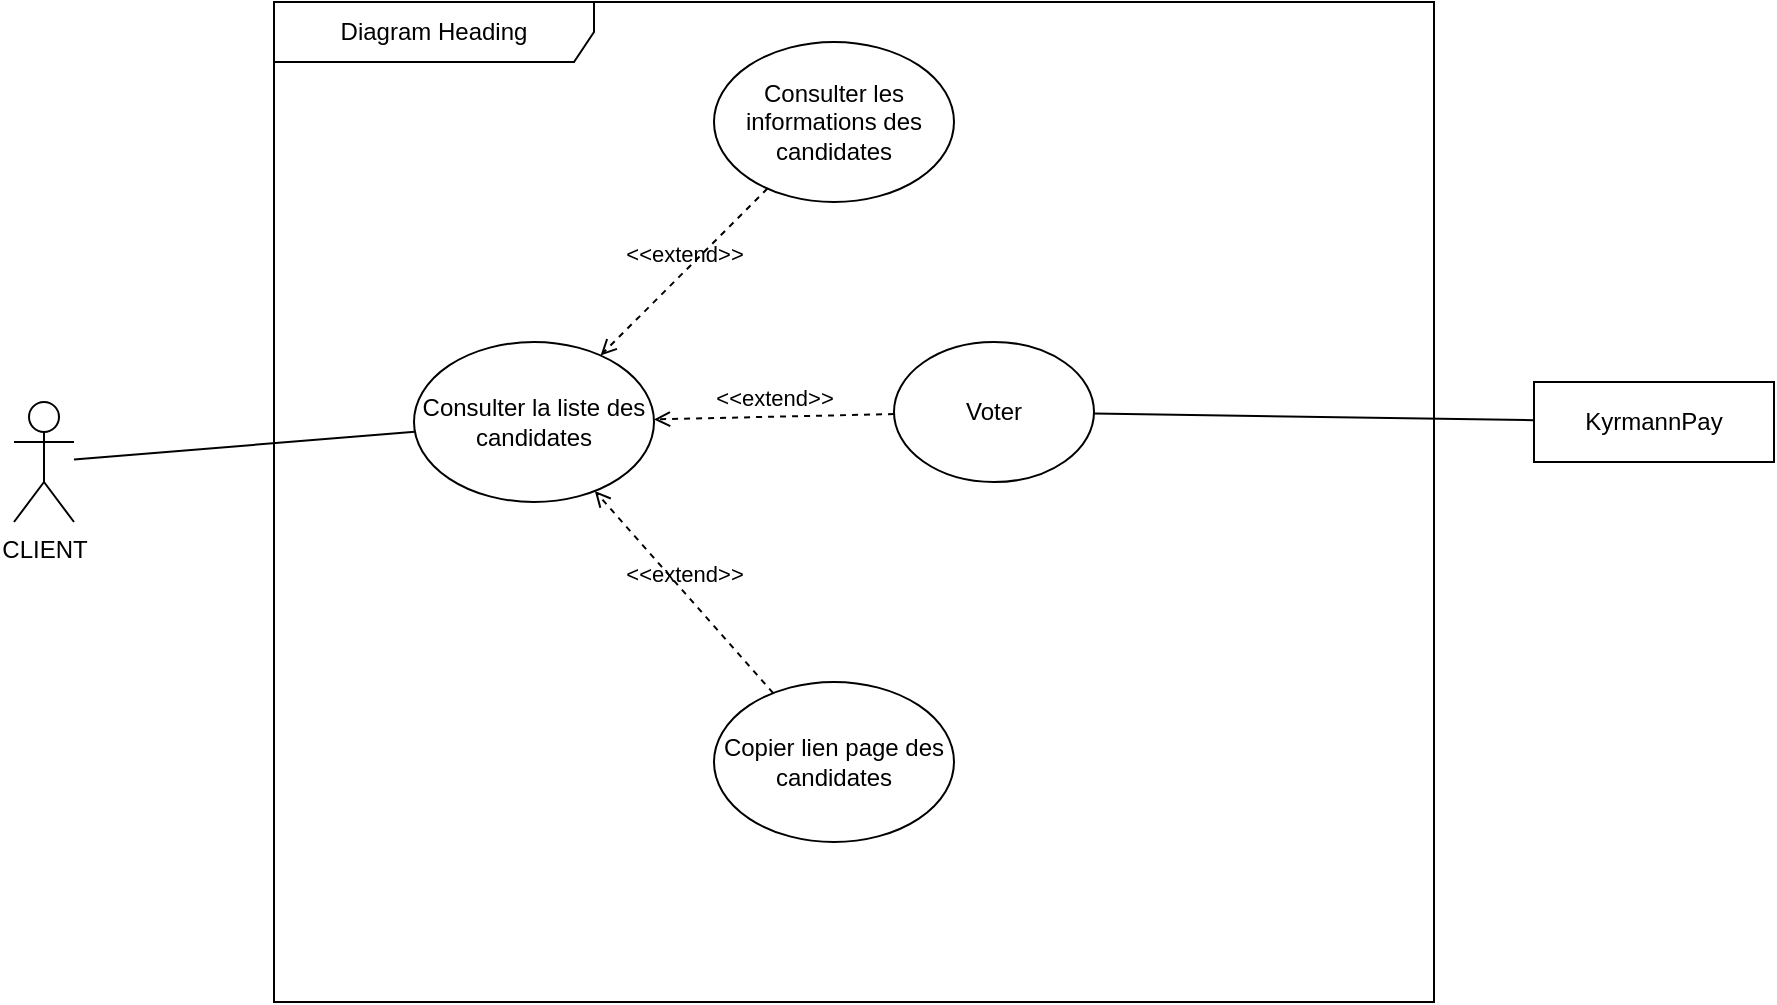 <mxfile version="24.4.8" type="github" pages="10">
  <diagram name="DCU-CLIENT" id="I69ZrJ3DVeAubqPHy6Zh">
    <mxGraphModel dx="1103" dy="677" grid="1" gridSize="10" guides="1" tooltips="1" connect="1" arrows="1" fold="1" page="1" pageScale="1" pageWidth="827" pageHeight="1169" math="0" shadow="0">
      <root>
        <mxCell id="0" />
        <mxCell id="1" parent="0" />
        <mxCell id="lfuO3ys3iuQYlo4a9l6P-1" value="CLIENT" style="shape=umlActor;verticalLabelPosition=bottom;verticalAlign=top;html=1;outlineConnect=0;" parent="1" vertex="1">
          <mxGeometry x="120" y="220" width="30" height="60" as="geometry" />
        </mxCell>
        <mxCell id="lfuO3ys3iuQYlo4a9l6P-3" value="" style="endArrow=none;html=1;rounded=0;" parent="1" source="lfuO3ys3iuQYlo4a9l6P-1" target="lfuO3ys3iuQYlo4a9l6P-2" edge="1">
          <mxGeometry width="50" height="50" relative="1" as="geometry">
            <mxPoint x="340" y="330" as="sourcePoint" />
            <mxPoint x="390" y="280" as="targetPoint" />
          </mxGeometry>
        </mxCell>
        <mxCell id="MVhrwH3kVS4qzDUlSEcv-3" value="Diagram Heading" style="shape=umlFrame;whiteSpace=wrap;html=1;pointerEvents=0;recursiveResize=0;container=1;collapsible=0;width=160;" vertex="1" parent="1">
          <mxGeometry x="250" y="20" width="580" height="500" as="geometry" />
        </mxCell>
        <mxCell id="lfuO3ys3iuQYlo4a9l6P-6" value="Voter" style="ellipse;whiteSpace=wrap;html=1;" parent="MVhrwH3kVS4qzDUlSEcv-3" vertex="1">
          <mxGeometry x="310" y="170" width="100" height="70" as="geometry" />
        </mxCell>
        <mxCell id="lfuO3ys3iuQYlo4a9l6P-4" value="Consulter les informations des candidates" style="ellipse;whiteSpace=wrap;html=1;" parent="MVhrwH3kVS4qzDUlSEcv-3" vertex="1">
          <mxGeometry x="220" y="20" width="120" height="80" as="geometry" />
        </mxCell>
        <mxCell id="MVhrwH3kVS4qzDUlSEcv-1" value="Copier lien page des candidates" style="ellipse;whiteSpace=wrap;html=1;" vertex="1" parent="MVhrwH3kVS4qzDUlSEcv-3">
          <mxGeometry x="220" y="340" width="120" height="80" as="geometry" />
        </mxCell>
        <mxCell id="lfuO3ys3iuQYlo4a9l6P-2" value="Consulter la liste des candidates" style="ellipse;whiteSpace=wrap;html=1;" parent="MVhrwH3kVS4qzDUlSEcv-3" vertex="1">
          <mxGeometry x="70" y="170" width="120" height="80" as="geometry" />
        </mxCell>
        <mxCell id="lfuO3ys3iuQYlo4a9l6P-8" value="&amp;lt;&amp;lt;extend&amp;gt;&amp;gt;" style="html=1;verticalAlign=bottom;labelBackgroundColor=none;endArrow=open;endFill=0;dashed=1;rounded=0;" parent="MVhrwH3kVS4qzDUlSEcv-3" source="lfuO3ys3iuQYlo4a9l6P-6" target="lfuO3ys3iuQYlo4a9l6P-2" edge="1">
          <mxGeometry width="160" relative="1" as="geometry">
            <mxPoint x="252.131" y="199.518" as="sourcePoint" />
            <mxPoint x="347.877" y="250.004" as="targetPoint" />
          </mxGeometry>
        </mxCell>
        <mxCell id="lfuO3ys3iuQYlo4a9l6P-10" value="&amp;lt;&amp;lt;extend&amp;gt;&amp;gt;" style="html=1;verticalAlign=bottom;labelBackgroundColor=none;endArrow=open;endFill=0;dashed=1;rounded=0;" parent="MVhrwH3kVS4qzDUlSEcv-3" source="lfuO3ys3iuQYlo4a9l6P-4" target="lfuO3ys3iuQYlo4a9l6P-2" edge="1">
          <mxGeometry width="160" relative="1" as="geometry">
            <mxPoint x="279.997" y="213.396" as="sourcePoint" />
            <mxPoint x="375.204" y="150.004" as="targetPoint" />
          </mxGeometry>
        </mxCell>
        <mxCell id="MVhrwH3kVS4qzDUlSEcv-2" value="&amp;lt;&amp;lt;extend&amp;gt;&amp;gt;" style="html=1;verticalAlign=bottom;labelBackgroundColor=none;endArrow=open;endFill=0;dashed=1;rounded=0;" edge="1" parent="MVhrwH3kVS4qzDUlSEcv-3" source="MVhrwH3kVS4qzDUlSEcv-1" target="lfuO3ys3iuQYlo4a9l6P-2">
          <mxGeometry width="160" relative="1" as="geometry">
            <mxPoint x="240" y="320" as="sourcePoint" />
            <mxPoint x="144" y="270" as="targetPoint" />
          </mxGeometry>
        </mxCell>
        <mxCell id="MVhrwH3kVS4qzDUlSEcv-5" value="KyrmannPay" style="fontStyle=0;html=1;whiteSpace=wrap;" vertex="1" parent="1">
          <mxGeometry x="880" y="210" width="120" height="40" as="geometry" />
        </mxCell>
        <mxCell id="MVhrwH3kVS4qzDUlSEcv-15" value="" style="endArrow=none;html=1;rounded=0;" edge="1" parent="1" source="lfuO3ys3iuQYlo4a9l6P-6" target="MVhrwH3kVS4qzDUlSEcv-5">
          <mxGeometry width="50" height="50" relative="1" as="geometry">
            <mxPoint x="690" y="237" as="sourcePoint" />
            <mxPoint x="860" y="223" as="targetPoint" />
          </mxGeometry>
        </mxCell>
      </root>
    </mxGraphModel>
  </diagram>
  <diagram id="MFrHkuLWdZpBPaZuHMlD" name="DCU-ADMIN">
    <mxGraphModel dx="905" dy="555" grid="1" gridSize="10" guides="1" tooltips="1" connect="1" arrows="1" fold="1" page="1" pageScale="1" pageWidth="827" pageHeight="1169" math="0" shadow="0">
      <root>
        <mxCell id="0" />
        <mxCell id="1" parent="0" />
        <mxCell id="2JKXM0tnyYzd634cJiYP-1" value="ADMIN" style="shape=umlActor;verticalLabelPosition=bottom;verticalAlign=top;html=1;outlineConnect=0;" parent="1" vertex="1">
          <mxGeometry x="110" y="270" width="30" height="60" as="geometry" />
        </mxCell>
        <mxCell id="2JKXM0tnyYzd634cJiYP-5" value="Se connecter" style="ellipse;whiteSpace=wrap;html=1;" parent="1" vertex="1">
          <mxGeometry x="610" y="280" width="84" height="40" as="geometry" />
        </mxCell>
        <mxCell id="kR6ABz3rw2LFDn5kYhWS-1" value="Réinitialiser mot de passe" style="ellipse;whiteSpace=wrap;html=1;" parent="1" vertex="1">
          <mxGeometry x="75" y="70" width="100" height="50" as="geometry" />
        </mxCell>
        <mxCell id="kR6ABz3rw2LFDn5kYhWS-5" value="Gérer candidate" style="ellipse;whiteSpace=wrap;html=1;" parent="1" vertex="1">
          <mxGeometry x="305" y="310" width="80" height="50" as="geometry" />
        </mxCell>
        <mxCell id="kR6ABz3rw2LFDn5kYhWS-6" value="Consulter statistique" style="ellipse;whiteSpace=wrap;html=1;" parent="1" vertex="1">
          <mxGeometry x="280" y="170" width="110" height="50" as="geometry" />
        </mxCell>
        <mxCell id="kR6ABz3rw2LFDn5kYhWS-8" value="Consulter la liste des votes" style="ellipse;whiteSpace=wrap;html=1;" parent="1" vertex="1">
          <mxGeometry x="295" y="380" width="100" height="50" as="geometry" />
        </mxCell>
        <mxCell id="kR6ABz3rw2LFDn5kYhWS-9" value="Gérer évènement" style="ellipse;whiteSpace=wrap;html=1;" parent="1" vertex="1">
          <mxGeometry x="300" y="240" width="90" height="54.5" as="geometry" />
        </mxCell>
        <mxCell id="kR6ABz3rw2LFDn5kYhWS-12" value="" style="endArrow=none;html=1;rounded=0;" parent="1" source="2JKXM0tnyYzd634cJiYP-1" target="kR6ABz3rw2LFDn5kYhWS-6" edge="1">
          <mxGeometry width="50" height="50" relative="1" as="geometry">
            <mxPoint x="450" y="350" as="sourcePoint" />
            <mxPoint x="500" y="300" as="targetPoint" />
          </mxGeometry>
        </mxCell>
        <mxCell id="kR6ABz3rw2LFDn5kYhWS-13" value="" style="endArrow=none;html=1;rounded=0;" parent="1" source="2JKXM0tnyYzd634cJiYP-1" target="kR6ABz3rw2LFDn5kYhWS-5" edge="1">
          <mxGeometry width="50" height="50" relative="1" as="geometry">
            <mxPoint x="160" y="317" as="sourcePoint" />
            <mxPoint x="323" y="287" as="targetPoint" />
          </mxGeometry>
        </mxCell>
        <mxCell id="kR6ABz3rw2LFDn5kYhWS-20" value="" style="endArrow=none;html=1;rounded=0;" parent="1" source="2JKXM0tnyYzd634cJiYP-1" target="kR6ABz3rw2LFDn5kYhWS-8" edge="1">
          <mxGeometry width="50" height="50" relative="1" as="geometry">
            <mxPoint x="150" y="314" as="sourcePoint" />
            <mxPoint x="308" y="355" as="targetPoint" />
          </mxGeometry>
        </mxCell>
        <mxCell id="kR6ABz3rw2LFDn5kYhWS-21" value="" style="endArrow=none;html=1;rounded=0;" parent="1" source="2JKXM0tnyYzd634cJiYP-1" target="kR6ABz3rw2LFDn5kYhWS-9" edge="1">
          <mxGeometry width="50" height="50" relative="1" as="geometry">
            <mxPoint x="160" y="324" as="sourcePoint" />
            <mxPoint x="318" y="365" as="targetPoint" />
          </mxGeometry>
        </mxCell>
        <mxCell id="kR6ABz3rw2LFDn5kYhWS-22" value="&amp;lt;&amp;lt;include&amp;gt;&amp;gt;" style="html=1;verticalAlign=bottom;labelBackgroundColor=none;endArrow=open;endFill=0;dashed=1;rounded=0;" parent="1" source="kR6ABz3rw2LFDn5kYhWS-6" target="2JKXM0tnyYzd634cJiYP-5" edge="1">
          <mxGeometry width="160" relative="1" as="geometry">
            <mxPoint x="460" y="390" as="sourcePoint" />
            <mxPoint x="620" y="390" as="targetPoint" />
          </mxGeometry>
        </mxCell>
        <mxCell id="kR6ABz3rw2LFDn5kYhWS-24" value="&amp;lt;&amp;lt;include&amp;gt;&amp;gt;" style="html=1;verticalAlign=bottom;labelBackgroundColor=none;endArrow=open;endFill=0;dashed=1;rounded=0;" parent="1" source="kR6ABz3rw2LFDn5kYhWS-9" target="2JKXM0tnyYzd634cJiYP-5" edge="1">
          <mxGeometry width="160" relative="1" as="geometry">
            <mxPoint x="390" y="315.5" as="sourcePoint" />
            <mxPoint x="628" y="394.5" as="targetPoint" />
          </mxGeometry>
        </mxCell>
        <mxCell id="kR6ABz3rw2LFDn5kYhWS-25" value="Modifier mot de passe" style="ellipse;whiteSpace=wrap;html=1;" parent="1" vertex="1">
          <mxGeometry x="293" y="80" width="100" height="50" as="geometry" />
        </mxCell>
        <mxCell id="kR6ABz3rw2LFDn5kYhWS-26" value="Gérer administrateur" style="ellipse;whiteSpace=wrap;html=1;" parent="1" vertex="1">
          <mxGeometry x="300" y="440" width="90" height="60" as="geometry" />
        </mxCell>
        <mxCell id="kR6ABz3rw2LFDn5kYhWS-27" value="" style="endArrow=none;html=1;rounded=0;" parent="1" source="2JKXM0tnyYzd634cJiYP-1" target="kR6ABz3rw2LFDn5kYhWS-26" edge="1">
          <mxGeometry width="50" height="50" relative="1" as="geometry">
            <mxPoint x="150" y="380" as="sourcePoint" />
            <mxPoint x="319" y="461" as="targetPoint" />
          </mxGeometry>
        </mxCell>
        <mxCell id="kR6ABz3rw2LFDn5kYhWS-28" value="" style="endArrow=none;html=1;rounded=0;" parent="1" source="2JKXM0tnyYzd634cJiYP-1" target="kR6ABz3rw2LFDn5kYhWS-1" edge="1">
          <mxGeometry width="50" height="50" relative="1" as="geometry">
            <mxPoint x="150" y="398" as="sourcePoint" />
            <mxPoint x="328" y="560" as="targetPoint" />
          </mxGeometry>
        </mxCell>
        <mxCell id="kR6ABz3rw2LFDn5kYhWS-29" value="&amp;lt;&amp;lt;include&amp;gt;&amp;gt;" style="html=1;verticalAlign=bottom;labelBackgroundColor=none;endArrow=open;endFill=0;dashed=1;rounded=0;" parent="1" source="kR6ABz3rw2LFDn5kYhWS-5" target="2JKXM0tnyYzd634cJiYP-5" edge="1">
          <mxGeometry width="160" relative="1" as="geometry">
            <mxPoint x="410" y="356" as="sourcePoint" />
            <mxPoint x="632" y="380" as="targetPoint" />
          </mxGeometry>
        </mxCell>
        <mxCell id="kR6ABz3rw2LFDn5kYhWS-30" value="&amp;lt;&amp;lt;include&amp;gt;&amp;gt;" style="html=1;verticalAlign=bottom;labelBackgroundColor=none;endArrow=open;endFill=0;dashed=1;rounded=0;" parent="1" source="kR6ABz3rw2LFDn5kYhWS-8" target="2JKXM0tnyYzd634cJiYP-5" edge="1">
          <mxGeometry width="160" relative="1" as="geometry">
            <mxPoint x="409" y="292" as="sourcePoint" />
            <mxPoint x="631" y="316" as="targetPoint" />
          </mxGeometry>
        </mxCell>
        <mxCell id="kR6ABz3rw2LFDn5kYhWS-31" value="&amp;lt;&amp;lt;include&amp;gt;&amp;gt;" style="html=1;verticalAlign=bottom;labelBackgroundColor=none;endArrow=open;endFill=0;dashed=1;rounded=0;" parent="1" source="kR6ABz3rw2LFDn5kYhWS-26" target="2JKXM0tnyYzd634cJiYP-5" edge="1">
          <mxGeometry width="160" relative="1" as="geometry">
            <mxPoint x="419" y="302" as="sourcePoint" />
            <mxPoint x="641" y="326" as="targetPoint" />
          </mxGeometry>
        </mxCell>
        <mxCell id="kR6ABz3rw2LFDn5kYhWS-32" value="" style="endArrow=none;html=1;rounded=0;" parent="1" source="2JKXM0tnyYzd634cJiYP-1" target="kR6ABz3rw2LFDn5kYhWS-25" edge="1">
          <mxGeometry width="50" height="50" relative="1" as="geometry">
            <mxPoint x="150" y="303" as="sourcePoint" />
            <mxPoint x="308" y="223" as="targetPoint" />
          </mxGeometry>
        </mxCell>
        <mxCell id="kR6ABz3rw2LFDn5kYhWS-34" value="&amp;lt;&amp;lt;include&amp;gt;&amp;gt;" style="html=1;verticalAlign=bottom;labelBackgroundColor=none;endArrow=open;endFill=0;dashed=1;rounded=0;" parent="1" source="kR6ABz3rw2LFDn5kYhWS-25" target="2JKXM0tnyYzd634cJiYP-5" edge="1">
          <mxGeometry width="160" relative="1" as="geometry">
            <mxPoint x="390" y="220" as="sourcePoint" />
            <mxPoint x="628" y="299" as="targetPoint" />
          </mxGeometry>
        </mxCell>
        <mxCell id="kR6ABz3rw2LFDn5kYhWS-35" value="Se déconnecter" style="ellipse;whiteSpace=wrap;html=1;" parent="1" vertex="1">
          <mxGeometry x="301" y="530" width="84" height="40" as="geometry" />
        </mxCell>
        <mxCell id="kR6ABz3rw2LFDn5kYhWS-37" value="" style="endArrow=none;html=1;rounded=0;" parent="1" source="2JKXM0tnyYzd634cJiYP-1" target="kR6ABz3rw2LFDn5kYhWS-35" edge="1">
          <mxGeometry width="50" height="50" relative="1" as="geometry">
            <mxPoint x="135" y="340" as="sourcePoint" />
            <mxPoint x="135" y="560" as="targetPoint" />
          </mxGeometry>
        </mxCell>
        <mxCell id="kR6ABz3rw2LFDn5kYhWS-38" value="&amp;lt;&amp;lt;include&amp;gt;&amp;gt;" style="html=1;verticalAlign=bottom;labelBackgroundColor=none;endArrow=open;endFill=0;dashed=1;rounded=0;" parent="1" source="kR6ABz3rw2LFDn5kYhWS-35" target="2JKXM0tnyYzd634cJiYP-5" edge="1">
          <mxGeometry width="160" relative="1" as="geometry">
            <mxPoint x="387" y="489" as="sourcePoint" />
            <mxPoint x="637" y="326" as="targetPoint" />
          </mxGeometry>
        </mxCell>
      </root>
    </mxGraphModel>
  </diagram>
  <diagram id="JZUBcqBdHI38rkSBJD7N" name="DS-PAIEMENT">
    <mxGraphModel dx="1138" dy="699" grid="1" gridSize="10" guides="1" tooltips="1" connect="1" arrows="1" fold="1" page="1" pageScale="1" pageWidth="827" pageHeight="1169" math="0" shadow="0">
      <root>
        <mxCell id="0" />
        <mxCell id="1" parent="0" />
        <mxCell id="yDdjouY24mWtWCqS2nnJ-7" value="Interface de vote" style="shape=umlLifeline;perimeter=lifelinePerimeter;whiteSpace=wrap;html=1;container=1;dropTarget=0;collapsible=0;recursiveResize=0;outlineConnect=0;portConstraint=eastwest;newEdgeStyle={&quot;edgeStyle&quot;:&quot;elbowEdgeStyle&quot;,&quot;elbow&quot;:&quot;vertical&quot;,&quot;curved&quot;:0,&quot;rounded&quot;:0};" parent="1" vertex="1">
          <mxGeometry x="250" y="80" width="100" height="300" as="geometry" />
        </mxCell>
        <mxCell id="yDdjouY24mWtWCqS2nnJ-8" value="" style="html=1;points=[[0,0,0,0,5],[0,1,0,0,-5],[1,0,0,0,5],[1,1,0,0,-5]];perimeter=orthogonalPerimeter;outlineConnect=0;targetShapes=umlLifeline;portConstraint=eastwest;newEdgeStyle={&quot;curved&quot;:0,&quot;rounded&quot;:0};" parent="yDdjouY24mWtWCqS2nnJ-7" vertex="1">
          <mxGeometry x="45" y="90" width="10" height="170" as="geometry" />
        </mxCell>
        <mxCell id="yDdjouY24mWtWCqS2nnJ-9" value="MS Tabouret Royal" style="shape=umlLifeline;perimeter=lifelinePerimeter;whiteSpace=wrap;html=1;container=1;dropTarget=0;collapsible=0;recursiveResize=0;outlineConnect=0;portConstraint=eastwest;newEdgeStyle={&quot;edgeStyle&quot;:&quot;elbowEdgeStyle&quot;,&quot;elbow&quot;:&quot;vertical&quot;,&quot;curved&quot;:0,&quot;rounded&quot;:0};" parent="1" vertex="1">
          <mxGeometry x="840" y="80" width="100" height="410" as="geometry" />
        </mxCell>
        <mxCell id="yDdjouY24mWtWCqS2nnJ-10" value="" style="html=1;points=[[0,0,0,0,5],[0,1,0,0,-5],[1,0,0,0,5],[1,1,0,0,-5]];perimeter=orthogonalPerimeter;outlineConnect=0;targetShapes=umlLifeline;portConstraint=eastwest;newEdgeStyle={&quot;curved&quot;:0,&quot;rounded&quot;:0};" parent="yDdjouY24mWtWCqS2nnJ-9" vertex="1">
          <mxGeometry x="45" y="260" width="10" height="90" as="geometry" />
        </mxCell>
        <mxCell id="yDdjouY24mWtWCqS2nnJ-35" value="" style="html=1;points=[[0,0,0,0,5],[0,1,0,0,-5],[1,0,0,0,5],[1,1,0,0,-5]];perimeter=orthogonalPerimeter;outlineConnect=0;targetShapes=umlLifeline;portConstraint=eastwest;newEdgeStyle={&quot;curved&quot;:0,&quot;rounded&quot;:0};" parent="yDdjouY24mWtWCqS2nnJ-9" vertex="1">
          <mxGeometry x="55" y="300" width="10" height="40" as="geometry" />
        </mxCell>
        <mxCell id="yDdjouY24mWtWCqS2nnJ-36" value="Enregistrement&lt;br&gt;de la transaction +&amp;nbsp;&lt;div&gt;Calcule des voies et&amp;nbsp;&lt;/div&gt;&lt;div&gt;pourcentage&lt;/div&gt;" style="html=1;align=left;spacingLeft=2;endArrow=block;rounded=0;edgeStyle=orthogonalEdgeStyle;curved=0;rounded=0;" parent="yDdjouY24mWtWCqS2nnJ-9" source="yDdjouY24mWtWCqS2nnJ-10" target="yDdjouY24mWtWCqS2nnJ-35" edge="1">
          <mxGeometry relative="1" as="geometry">
            <mxPoint x="60" y="280" as="sourcePoint" />
            <Array as="points">
              <mxPoint x="90" y="280" />
              <mxPoint x="90" y="320" />
            </Array>
          </mxGeometry>
        </mxCell>
        <mxCell id="yDdjouY24mWtWCqS2nnJ-12" value="KYRMANN PAY" style="shape=umlLifeline;perimeter=lifelinePerimeter;whiteSpace=wrap;html=1;container=1;dropTarget=0;collapsible=0;recursiveResize=0;outlineConnect=0;portConstraint=eastwest;newEdgeStyle={&quot;edgeStyle&quot;:&quot;elbowEdgeStyle&quot;,&quot;elbow&quot;:&quot;vertical&quot;,&quot;curved&quot;:0,&quot;rounded&quot;:0};" parent="1" vertex="1">
          <mxGeometry x="450" y="80" width="100" height="300" as="geometry" />
        </mxCell>
        <mxCell id="yDdjouY24mWtWCqS2nnJ-13" value="" style="html=1;points=[[0,0,0,0,5],[0,1,0,0,-5],[1,0,0,0,5],[1,1,0,0,-5]];perimeter=orthogonalPerimeter;outlineConnect=0;targetShapes=umlLifeline;portConstraint=eastwest;newEdgeStyle={&quot;curved&quot;:0,&quot;rounded&quot;:0};" parent="yDdjouY24mWtWCqS2nnJ-12" vertex="1">
          <mxGeometry x="45" y="90" width="10" height="170" as="geometry" />
        </mxCell>
        <mxCell id="yDdjouY24mWtWCqS2nnJ-25" value="" style="html=1;points=[[0,0,0,0,5],[0,1,0,0,-5],[1,0,0,0,5],[1,1,0,0,-5]];perimeter=orthogonalPerimeter;outlineConnect=0;targetShapes=umlLifeline;portConstraint=eastwest;newEdgeStyle={&quot;curved&quot;:0,&quot;rounded&quot;:0};" parent="yDdjouY24mWtWCqS2nnJ-12" vertex="1">
          <mxGeometry x="55.0" y="140" width="10" height="40" as="geometry" />
        </mxCell>
        <mxCell id="yDdjouY24mWtWCqS2nnJ-26" value="traitement&amp;nbsp;&lt;br&gt;de la requête" style="html=1;align=left;spacingLeft=2;endArrow=block;rounded=0;edgeStyle=orthogonalEdgeStyle;curved=0;rounded=0;" parent="yDdjouY24mWtWCqS2nnJ-12" source="yDdjouY24mWtWCqS2nnJ-13" target="yDdjouY24mWtWCqS2nnJ-25" edge="1">
          <mxGeometry relative="1" as="geometry">
            <mxPoint x="60.0" y="120" as="sourcePoint" />
            <Array as="points">
              <mxPoint x="90" y="120" />
              <mxPoint x="90" y="150" />
            </Array>
          </mxGeometry>
        </mxCell>
        <mxCell id="yDdjouY24mWtWCqS2nnJ-14" value="SAV" style="shape=umlLifeline;perimeter=lifelinePerimeter;whiteSpace=wrap;html=1;container=1;dropTarget=0;collapsible=0;recursiveResize=0;outlineConnect=0;portConstraint=eastwest;newEdgeStyle={&quot;edgeStyle&quot;:&quot;elbowEdgeStyle&quot;,&quot;elbow&quot;:&quot;vertical&quot;,&quot;curved&quot;:0,&quot;rounded&quot;:0};" parent="1" vertex="1">
          <mxGeometry x="650" y="80" width="100" height="400" as="geometry" />
        </mxCell>
        <mxCell id="yDdjouY24mWtWCqS2nnJ-15" value="" style="html=1;points=[[0,0,0,0,5],[0,1,0,0,-5],[1,0,0,0,5],[1,1,0,0,-5]];perimeter=orthogonalPerimeter;outlineConnect=0;targetShapes=umlLifeline;portConstraint=eastwest;newEdgeStyle={&quot;curved&quot;:0,&quot;rounded&quot;:0};" parent="yDdjouY24mWtWCqS2nnJ-14" vertex="1">
          <mxGeometry x="45" y="190" width="10" height="170" as="geometry" />
        </mxCell>
        <mxCell id="yDdjouY24mWtWCqS2nnJ-32" value="" style="html=1;points=[[0,0,0,0,5],[0,1,0,0,-5],[1,0,0,0,5],[1,1,0,0,-5]];perimeter=orthogonalPerimeter;outlineConnect=0;targetShapes=umlLifeline;portConstraint=eastwest;newEdgeStyle={&quot;curved&quot;:0,&quot;rounded&quot;:0};" parent="yDdjouY24mWtWCqS2nnJ-14" vertex="1">
          <mxGeometry x="55" y="220" width="10" height="40" as="geometry" />
        </mxCell>
        <mxCell id="yDdjouY24mWtWCqS2nnJ-33" value="Enregistrement&lt;br&gt;de la transaction" style="html=1;align=left;spacingLeft=2;endArrow=block;rounded=0;edgeStyle=orthogonalEdgeStyle;curved=0;rounded=0;" parent="yDdjouY24mWtWCqS2nnJ-14" source="yDdjouY24mWtWCqS2nnJ-15" target="yDdjouY24mWtWCqS2nnJ-32" edge="1">
          <mxGeometry relative="1" as="geometry">
            <mxPoint x="60" y="200" as="sourcePoint" />
            <Array as="points">
              <mxPoint x="90" y="200" />
              <mxPoint x="90" y="230" />
            </Array>
          </mxGeometry>
        </mxCell>
        <mxCell id="yDdjouY24mWtWCqS2nnJ-23" value="Requête de paiement" style="html=1;verticalAlign=bottom;endArrow=block;curved=0;rounded=0;" parent="1" edge="1">
          <mxGeometry width="80" relative="1" as="geometry">
            <mxPoint x="305" y="190" as="sourcePoint" />
            <mxPoint x="495" y="190" as="targetPoint" />
          </mxGeometry>
        </mxCell>
        <mxCell id="yDdjouY24mWtWCqS2nnJ-27" value="" style="html=1;verticalAlign=bottom;labelBackgroundColor=none;endArrow=open;endFill=0;dashed=1;rounded=0;" parent="1" edge="1">
          <mxGeometry width="160" relative="1" as="geometry">
            <mxPoint x="495" y="282" as="sourcePoint" />
            <mxPoint x="305" y="282" as="targetPoint" />
          </mxGeometry>
        </mxCell>
        <mxCell id="yDdjouY24mWtWCqS2nnJ-28" value="Retourne statut paiement" style="edgeLabel;html=1;align=center;verticalAlign=middle;resizable=0;points=[];" parent="yDdjouY24mWtWCqS2nnJ-27" vertex="1" connectable="0">
          <mxGeometry x="-0.137" relative="1" as="geometry">
            <mxPoint as="offset" />
          </mxGeometry>
        </mxCell>
        <mxCell id="yDdjouY24mWtWCqS2nnJ-31" value="Envoie de la transaction" style="html=1;verticalAlign=bottom;endArrow=block;curved=0;rounded=0;" parent="1" target="yDdjouY24mWtWCqS2nnJ-15" edge="1">
          <mxGeometry width="80" relative="1" as="geometry">
            <mxPoint x="505" y="269" as="sourcePoint" />
            <mxPoint x="699.5" y="269" as="targetPoint" />
          </mxGeometry>
        </mxCell>
        <mxCell id="L572O-ad2SHiT2NFj1mc-1" value="" style="html=1;verticalAlign=bottom;labelBackgroundColor=none;endArrow=open;endFill=0;dashed=1;rounded=0;entryX=1;entryY=0;entryDx=0;entryDy=5;entryPerimeter=0;" edge="1" parent="1" source="yDdjouY24mWtWCqS2nnJ-15" target="yDdjouY24mWtWCqS2nnJ-10">
          <mxGeometry width="160" relative="1" as="geometry">
            <mxPoint x="710" y="350" as="sourcePoint" />
            <mxPoint x="870" y="350" as="targetPoint" />
          </mxGeometry>
        </mxCell>
        <mxCell id="L572O-ad2SHiT2NFj1mc-2" value="Envoie du callback" style="edgeLabel;html=1;align=center;verticalAlign=middle;resizable=0;points=[];" vertex="1" connectable="0" parent="L572O-ad2SHiT2NFj1mc-1">
          <mxGeometry x="-0.08" relative="1" as="geometry">
            <mxPoint as="offset" />
          </mxGeometry>
        </mxCell>
      </root>
    </mxGraphModel>
  </diagram>
  <diagram id="6ACLgs6ae4o5iwLyR_9W" name="DS-VOTER">
    <mxGraphModel dx="2044" dy="747" grid="1" gridSize="10" guides="1" tooltips="1" connect="1" arrows="1" fold="1" page="1" pageScale="1" pageWidth="827" pageHeight="1169" math="0" shadow="0">
      <root>
        <mxCell id="0" />
        <mxCell id="1" parent="0" />
        <mxCell id="NTXmu_5m_bFcN84rkHJy-1" value="" style="shape=umlLifeline;perimeter=lifelinePerimeter;whiteSpace=wrap;html=1;container=1;dropTarget=0;collapsible=0;recursiveResize=0;outlineConnect=0;portConstraint=eastwest;newEdgeStyle={&quot;curved&quot;:0,&quot;rounded&quot;:0};participant=umlActor;" parent="1" vertex="1">
          <mxGeometry x="50" y="110" width="20" height="660" as="geometry" />
        </mxCell>
        <mxCell id="NTXmu_5m_bFcN84rkHJy-2" value="" style="html=1;points=[[0,0,0,0,5],[0,1,0,0,-5],[1,0,0,0,5],[1,1,0,0,-5]];perimeter=orthogonalPerimeter;outlineConnect=0;targetShapes=umlLifeline;portConstraint=eastwest;newEdgeStyle={&quot;curved&quot;:0,&quot;rounded&quot;:0};" parent="NTXmu_5m_bFcN84rkHJy-1" vertex="1">
          <mxGeometry x="5" y="74" width="10" height="526" as="geometry" />
        </mxCell>
        <mxCell id="NTXmu_5m_bFcN84rkHJy-3" value="CLIENT" style="text;html=1;align=center;verticalAlign=middle;resizable=0;points=[];autosize=1;strokeColor=none;fillColor=none;" parent="1" vertex="1">
          <mxGeometry x="25" y="80" width="70" height="30" as="geometry" />
        </mxCell>
        <mxCell id="ZeymTlRCLz36IPvFuQh5-1" value="User interface MTR" style="shape=umlLifeline;perimeter=lifelinePerimeter;whiteSpace=wrap;html=1;container=1;dropTarget=0;collapsible=0;recursiveResize=0;outlineConnect=0;portConstraint=eastwest;newEdgeStyle={&quot;edgeStyle&quot;:&quot;elbowEdgeStyle&quot;,&quot;elbow&quot;:&quot;vertical&quot;,&quot;curved&quot;:0,&quot;rounded&quot;:0};" parent="1" vertex="1">
          <mxGeometry x="250" y="90" width="100" height="670" as="geometry" />
        </mxCell>
        <mxCell id="ZeymTlRCLz36IPvFuQh5-2" value="" style="html=1;points=[[0,0,0,0,5],[0,1,0,0,-5],[1,0,0,0,5],[1,1,0,0,-5]];perimeter=orthogonalPerimeter;outlineConnect=0;targetShapes=umlLifeline;portConstraint=eastwest;newEdgeStyle={&quot;curved&quot;:0,&quot;rounded&quot;:0};" parent="ZeymTlRCLz36IPvFuQh5-1" vertex="1">
          <mxGeometry x="45" y="90" width="10" height="340" as="geometry" />
        </mxCell>
        <mxCell id="ZeymTlRCLz36IPvFuQh5-3" value="Accéder interface&lt;br&gt;&amp;nbsp;de vote" style="html=1;verticalAlign=bottom;labelBackgroundColor=none;endArrow=open;endFill=0;rounded=0;exitX=0.886;exitY=0.074;exitDx=0;exitDy=0;exitPerimeter=0;" parent="1" edge="1">
          <mxGeometry x="0.0" width="160" relative="1" as="geometry">
            <mxPoint x="63.86" y="207.924" as="sourcePoint" />
            <mxPoint x="299.5" y="207.924" as="targetPoint" />
            <mxPoint as="offset" />
          </mxGeometry>
        </mxCell>
        <mxCell id="jiajVEAEGkGo8oOFupq--1" value="MS Tabouret Royal" style="shape=umlLifeline;perimeter=lifelinePerimeter;whiteSpace=wrap;html=1;container=1;dropTarget=0;collapsible=0;recursiveResize=0;outlineConnect=0;portConstraint=eastwest;newEdgeStyle={&quot;edgeStyle&quot;:&quot;elbowEdgeStyle&quot;,&quot;elbow&quot;:&quot;vertical&quot;,&quot;curved&quot;:0,&quot;rounded&quot;:0};" parent="1" vertex="1">
          <mxGeometry x="450" y="90" width="100" height="650" as="geometry" />
        </mxCell>
        <mxCell id="jiajVEAEGkGo8oOFupq--2" value="" style="html=1;points=[[0,0,0,0,5],[0,1,0,0,-5],[1,0,0,0,5],[1,1,0,0,-5]];perimeter=orthogonalPerimeter;outlineConnect=0;targetShapes=umlLifeline;portConstraint=eastwest;newEdgeStyle={&quot;curved&quot;:0,&quot;rounded&quot;:0};" parent="jiajVEAEGkGo8oOFupq--1" vertex="1">
          <mxGeometry x="45" y="90" width="10" height="520" as="geometry" />
        </mxCell>
        <mxCell id="jiajVEAEGkGo8oOFupq--5" value="" style="html=1;verticalAlign=bottom;labelBackgroundColor=none;endArrow=block;endFill=1;rounded=0;" parent="1" edge="1">
          <mxGeometry width="160" relative="1" as="geometry">
            <mxPoint x="305" y="220" as="sourcePoint" />
            <mxPoint x="495" y="220" as="targetPoint" />
          </mxGeometry>
        </mxCell>
        <mxCell id="jiajVEAEGkGo8oOFupq--6" value="Requête de vérification&lt;br&gt;date limite de vote" style="edgeLabel;html=1;align=center;verticalAlign=middle;resizable=0;points=[];" parent="jiajVEAEGkGo8oOFupq--5" vertex="1" connectable="0">
          <mxGeometry x="0.138" y="-1" relative="1" as="geometry">
            <mxPoint x="-13" as="offset" />
          </mxGeometry>
        </mxCell>
        <mxCell id="KT8MilEyrdLCRUYrHmUv-1" value="" style="html=1;verticalAlign=bottom;labelBackgroundColor=none;endArrow=open;endFill=0;dashed=1;rounded=0;" parent="1" edge="1">
          <mxGeometry width="160" relative="1" as="geometry">
            <mxPoint x="495" y="260" as="sourcePoint" />
            <mxPoint x="305" y="260" as="targetPoint" />
          </mxGeometry>
        </mxCell>
        <mxCell id="KT8MilEyrdLCRUYrHmUv-2" value="Retourne statut" style="edgeLabel;html=1;align=center;verticalAlign=middle;resizable=0;points=[];" parent="KT8MilEyrdLCRUYrHmUv-1" vertex="1" connectable="0">
          <mxGeometry x="-0.137" relative="1" as="geometry">
            <mxPoint as="offset" />
          </mxGeometry>
        </mxCell>
        <mxCell id="KT8MilEyrdLCRUYrHmUv-3" value="alt" style="shape=umlFrame;whiteSpace=wrap;html=1;pointerEvents=0;recursiveResize=0;container=1;collapsible=0;width=80;height=30;" parent="1" vertex="1">
          <mxGeometry x="-100" y="290" width="670" height="440" as="geometry" />
        </mxCell>
        <mxCell id="KT8MilEyrdLCRUYrHmUv-4" value="[Statut = active]" style="text;html=1;" parent="KT8MilEyrdLCRUYrHmUv-3" vertex="1">
          <mxGeometry width="100" height="20" relative="1" as="geometry">
            <mxPoint x="20" y="40" as="offset" />
          </mxGeometry>
        </mxCell>
        <mxCell id="KT8MilEyrdLCRUYrHmUv-5" value="[Statut&amp;nbsp; = inactive]" style="line;strokeWidth=1;dashed=1;labelPosition=center;verticalLabelPosition=bottom;align=left;verticalAlign=top;spacingLeft=20;spacingTop=15;html=1;whiteSpace=wrap;" parent="KT8MilEyrdLCRUYrHmUv-3" vertex="1">
          <mxGeometry x="10" y="350" width="660" height="10" as="geometry" />
        </mxCell>
        <mxCell id="KT8MilEyrdLCRUYrHmUv-6" value="" style="html=1;verticalAlign=bottom;labelBackgroundColor=none;endArrow=open;endFill=0;dashed=1;rounded=0;" parent="KT8MilEyrdLCRUYrHmUv-3" edge="1">
          <mxGeometry width="160" relative="1" as="geometry">
            <mxPoint x="395" y="30" as="sourcePoint" />
            <mxPoint x="165.0" y="30" as="targetPoint" />
          </mxGeometry>
        </mxCell>
        <mxCell id="KT8MilEyrdLCRUYrHmUv-7" value="Retourne PageVote &lt;br&gt;avec possibilité de vote" style="edgeLabel;html=1;align=center;verticalAlign=middle;resizable=0;points=[];" parent="KT8MilEyrdLCRUYrHmUv-6" vertex="1" connectable="0">
          <mxGeometry x="-0.137" relative="1" as="geometry">
            <mxPoint as="offset" />
          </mxGeometry>
        </mxCell>
        <mxCell id="UbRTKd88sfhYS0I45JIt-1" value="alt" style="shape=umlFrame;whiteSpace=wrap;html=1;pointerEvents=0;recursiveResize=0;container=1;collapsible=0;width=80;height=30;" parent="KT8MilEyrdLCRUYrHmUv-3" vertex="1">
          <mxGeometry x="30" y="130" width="620" height="200" as="geometry" />
        </mxCell>
        <mxCell id="UbRTKd88sfhYS0I45JIt-2" value="[Statut = active]" style="text;html=1;" parent="UbRTKd88sfhYS0I45JIt-1" vertex="1">
          <mxGeometry width="100" height="20" relative="1" as="geometry">
            <mxPoint x="20" y="40" as="offset" />
          </mxGeometry>
        </mxCell>
        <mxCell id="XoXxa5DGNMaOxTBbHZ4N-5" value="Ref" style="shape=umlFrame;whiteSpace=wrap;html=1;pointerEvents=0;recursiveResize=0;container=1;collapsible=0;width=40;fillStyle=auto;height=20;" parent="UbRTKd88sfhYS0I45JIt-1" vertex="1">
          <mxGeometry x="320" y="10" width="270" height="80" as="geometry" />
        </mxCell>
        <mxCell id="XoXxa5DGNMaOxTBbHZ4N-6" value="VOTER" style="text;align=center;html=1;" parent="XoXxa5DGNMaOxTBbHZ4N-5" vertex="1">
          <mxGeometry width="100" height="20" relative="1" as="geometry">
            <mxPoint x="100" y="30" as="offset" />
          </mxGeometry>
        </mxCell>
        <mxCell id="UbRTKd88sfhYS0I45JIt-3" value="[Statut&amp;nbsp; = inactive]" style="line;strokeWidth=1;dashed=1;labelPosition=center;verticalLabelPosition=bottom;align=left;verticalAlign=top;spacingLeft=20;spacingTop=15;html=1;whiteSpace=wrap;" parent="UbRTKd88sfhYS0I45JIt-1" vertex="1">
          <mxGeometry y="110" width="570" height="10" as="geometry" />
        </mxCell>
        <mxCell id="XoXxa5DGNMaOxTBbHZ4N-8" value="" style="html=1;verticalAlign=bottom;labelBackgroundColor=none;endArrow=open;endFill=0;dashed=1;rounded=0;" parent="UbRTKd88sfhYS0I45JIt-1" edge="1">
          <mxGeometry width="160" relative="1" as="geometry">
            <mxPoint x="565" y="150.0" as="sourcePoint" />
            <mxPoint x="135" y="150.0" as="targetPoint" />
          </mxGeometry>
        </mxCell>
        <mxCell id="XoXxa5DGNMaOxTBbHZ4N-9" value="Retourne PageVote &lt;br&gt;sans possibilité de vote" style="edgeLabel;html=1;align=center;verticalAlign=middle;resizable=0;points=[];" parent="XoXxa5DGNMaOxTBbHZ4N-8" vertex="1" connectable="0">
          <mxGeometry x="-0.137" relative="1" as="geometry">
            <mxPoint as="offset" />
          </mxGeometry>
        </mxCell>
        <mxCell id="UbRTKd88sfhYS0I45JIt-8" value="" style="html=1;verticalAlign=bottom;labelBackgroundColor=none;endArrow=block;endFill=1;rounded=0;" parent="KT8MilEyrdLCRUYrHmUv-3" edge="1">
          <mxGeometry width="160" relative="1" as="geometry">
            <mxPoint x="165" y="60" as="sourcePoint" />
            <mxPoint x="395" y="60" as="targetPoint" />
          </mxGeometry>
        </mxCell>
        <mxCell id="UbRTKd88sfhYS0I45JIt-9" value="Voter" style="edgeLabel;html=1;align=center;verticalAlign=middle;resizable=0;points=[];" parent="UbRTKd88sfhYS0I45JIt-8" vertex="1" connectable="0">
          <mxGeometry x="0.138" y="-1" relative="1" as="geometry">
            <mxPoint x="-13" as="offset" />
          </mxGeometry>
        </mxCell>
        <mxCell id="KT8MilEyrdLCRUYrHmUv-8" value="" style="html=1;verticalAlign=bottom;labelBackgroundColor=none;endArrow=open;endFill=0;dashed=1;rounded=0;" parent="KT8MilEyrdLCRUYrHmUv-3" edge="1">
          <mxGeometry width="160" relative="1" as="geometry">
            <mxPoint x="595" y="380" as="sourcePoint" />
            <mxPoint x="165" y="380" as="targetPoint" />
          </mxGeometry>
        </mxCell>
        <mxCell id="KT8MilEyrdLCRUYrHmUv-9" value="Retourne PageVote &lt;br&gt;sans possibilité de vote" style="edgeLabel;html=1;align=center;verticalAlign=middle;resizable=0;points=[];" parent="KT8MilEyrdLCRUYrHmUv-8" vertex="1" connectable="0">
          <mxGeometry x="-0.137" relative="1" as="geometry">
            <mxPoint as="offset" />
          </mxGeometry>
        </mxCell>
        <mxCell id="UbRTKd88sfhYS0I45JIt-10" value="" style="html=1;verticalAlign=bottom;labelBackgroundColor=none;endArrow=block;endFill=1;rounded=0;" parent="1" edge="1">
          <mxGeometry width="160" relative="1" as="geometry">
            <mxPoint x="305" y="374" as="sourcePoint" />
            <mxPoint x="495" y="374" as="targetPoint" />
          </mxGeometry>
        </mxCell>
        <mxCell id="UbRTKd88sfhYS0I45JIt-11" value="Requête de vérification&lt;br&gt;date limite de vote" style="edgeLabel;html=1;align=center;verticalAlign=middle;resizable=0;points=[];" parent="UbRTKd88sfhYS0I45JIt-10" vertex="1" connectable="0">
          <mxGeometry x="0.138" y="-1" relative="1" as="geometry">
            <mxPoint x="-13" as="offset" />
          </mxGeometry>
        </mxCell>
        <mxCell id="UbRTKd88sfhYS0I45JIt-12" value="" style="html=1;verticalAlign=bottom;labelBackgroundColor=none;endArrow=open;endFill=0;dashed=1;rounded=0;" parent="1" edge="1">
          <mxGeometry width="160" relative="1" as="geometry">
            <mxPoint x="495" y="408" as="sourcePoint" />
            <mxPoint x="305" y="408" as="targetPoint" />
          </mxGeometry>
        </mxCell>
        <mxCell id="UbRTKd88sfhYS0I45JIt-13" value="Retourne statut" style="edgeLabel;html=1;align=center;verticalAlign=middle;resizable=0;points=[];" parent="UbRTKd88sfhYS0I45JIt-12" vertex="1" connectable="0">
          <mxGeometry x="-0.137" relative="1" as="geometry">
            <mxPoint as="offset" />
          </mxGeometry>
        </mxCell>
      </root>
    </mxGraphModel>
  </diagram>
  <diagram id="P_rABCycYaic_MQPlN-K" name="DCP-INTERFACE-CLIENTE">
    <mxGraphModel dx="2184" dy="2002" grid="1" gridSize="10" guides="1" tooltips="1" connect="1" arrows="1" fold="1" page="1" pageScale="1" pageWidth="827" pageHeight="1169" math="0" shadow="0">
      <root>
        <mxCell id="0" />
        <mxCell id="1" parent="0" />
        <mxCell id="j9k23hoewVzHL0nU_-3v-1" value="&amp;lt;&amp;lt;dialogue&amp;gt;&amp;gt;&lt;br&gt;&lt;b&gt;PageAccueil&lt;/b&gt;" style="swimlane;fontStyle=0;align=center;verticalAlign=top;childLayout=stackLayout;horizontal=1;startSize=55;horizontalStack=0;resizeParent=1;resizeParentMax=0;resizeLast=0;collapsible=0;marginBottom=0;html=1;whiteSpace=wrap;" parent="1" vertex="1">
          <mxGeometry x="180" y="160" width="210" height="165" as="geometry" />
        </mxCell>
        <mxCell id="j9k23hoewVzHL0nU_-3v-2" value="&amp;lt;&amp;lt;resultatCandidate&amp;gt;&amp;gt; listCandidate" style="text;html=1;align=left;verticalAlign=middle;spacingLeft=4;spacingRight=4;overflow=hidden;rotatable=0;points=[[0,0.5],[1,0.5]];portConstraint=eastwest;whiteSpace=wrap;" parent="j9k23hoewVzHL0nU_-3v-1" vertex="1">
          <mxGeometry y="55" width="210" height="20" as="geometry" />
        </mxCell>
        <mxCell id="j9k23hoewVzHL0nU_-3v-3" value="" style="line;strokeWidth=1;align=left;verticalAlign=middle;spacingTop=-1;spacingLeft=3;spacingRight=3;rotatable=0;labelPosition=right;points=[];portConstraint=eastwest;" parent="j9k23hoewVzHL0nU_-3v-1" vertex="1">
          <mxGeometry y="75" width="210" height="30" as="geometry" />
        </mxCell>
        <mxCell id="j9k23hoewVzHL0nU_-3v-4" value="getpagecote()" style="text;html=1;align=left;verticalAlign=middle;spacingLeft=4;spacingRight=4;overflow=hidden;rotatable=0;points=[[0,0.5],[1,0.5]];portConstraint=eastwest;whiteSpace=wrap;" parent="j9k23hoewVzHL0nU_-3v-1" vertex="1">
          <mxGeometry y="105" width="210" height="20" as="geometry" />
        </mxCell>
        <mxCell id="j9k23hoewVzHL0nU_-3v-6" value="consulterPageQuiSommesNous()" style="text;html=1;align=left;verticalAlign=middle;spacingLeft=4;spacingRight=4;overflow=hidden;rotatable=0;points=[[0,0.5],[1,0.5]];portConstraint=eastwest;whiteSpace=wrap;" parent="j9k23hoewVzHL0nU_-3v-1" vertex="1">
          <mxGeometry y="125" width="210" height="20" as="geometry" />
        </mxCell>
        <mxCell id="xIWGj_7B2mutlKnrKTba-22" value="consulterPageinfoConcour&lt;span style=&quot;background-color: initial;&quot;&gt;()&lt;/span&gt;" style="text;html=1;align=left;verticalAlign=middle;spacingLeft=4;spacingRight=4;overflow=hidden;rotatable=0;points=[[0,0.5],[1,0.5]];portConstraint=eastwest;whiteSpace=wrap;" vertex="1" parent="j9k23hoewVzHL0nU_-3v-1">
          <mxGeometry y="145" width="210" height="20" as="geometry" />
        </mxCell>
        <mxCell id="j9k23hoewVzHL0nU_-3v-7" value="" style="endArrow=none;startArrow=none;endFill=0;startFill=0;endSize=8;html=1;verticalAlign=bottom;labelBackgroundColor=none;strokeWidth=3;rounded=0;" parent="1" source="60iPmdZbXNaLYte4w0l6-1" target="j9k23hoewVzHL0nU_-3v-1" edge="1">
          <mxGeometry width="160" relative="1" as="geometry">
            <mxPoint x="-20" y="270" as="sourcePoint" />
            <mxPoint x="460" y="330" as="targetPoint" />
          </mxGeometry>
        </mxCell>
        <mxCell id="j9k23hoewVzHL0nU_-3v-8" value="&amp;lt;&amp;lt;contrôle&amp;gt;&amp;gt;&lt;br&gt;&lt;b&gt;CtrlCandidate&lt;/b&gt;" style="swimlane;fontStyle=0;align=center;verticalAlign=top;childLayout=stackLayout;horizontal=1;startSize=55;horizontalStack=0;resizeParent=1;resizeParentMax=0;resizeLast=0;collapsible=0;marginBottom=0;html=1;whiteSpace=wrap;" parent="1" vertex="1">
          <mxGeometry x="560" y="37" width="150" height="123" as="geometry" />
        </mxCell>
        <mxCell id="j9k23hoewVzHL0nU_-3v-9" value="" style="line;strokeWidth=1;align=left;verticalAlign=middle;spacingTop=-1;spacingLeft=3;spacingRight=3;rotatable=0;labelPosition=right;points=[];portConstraint=eastwest;" parent="j9k23hoewVzHL0nU_-3v-8" vertex="1">
          <mxGeometry y="55" width="150" height="8" as="geometry" />
        </mxCell>
        <mxCell id="j9k23hoewVzHL0nU_-3v-10" value="getAllCandidate()" style="text;html=1;align=left;verticalAlign=middle;spacingLeft=4;spacingRight=4;overflow=hidden;rotatable=0;points=[[0,0.5],[1,0.5]];portConstraint=eastwest;whiteSpace=wrap;" parent="j9k23hoewVzHL0nU_-3v-8" vertex="1">
          <mxGeometry y="63" width="150" height="20" as="geometry" />
        </mxCell>
        <mxCell id="xIWGj_7B2mutlKnrKTba-10" value="getevenementActif()" style="text;html=1;align=left;verticalAlign=middle;spacingLeft=4;spacingRight=4;overflow=hidden;rotatable=0;points=[[0,0.5],[1,0.5]];portConstraint=eastwest;whiteSpace=wrap;" vertex="1" parent="j9k23hoewVzHL0nU_-3v-8">
          <mxGeometry y="83" width="150" height="20" as="geometry" />
        </mxCell>
        <mxCell id="60iPmdZbXNaLYte4w0l6-5" value="voter()" style="text;html=1;align=left;verticalAlign=middle;spacingLeft=4;spacingRight=4;overflow=hidden;rotatable=0;points=[[0,0.5],[1,0.5]];portConstraint=eastwest;whiteSpace=wrap;" parent="j9k23hoewVzHL0nU_-3v-8" vertex="1">
          <mxGeometry y="103" width="150" height="20" as="geometry" />
        </mxCell>
        <mxCell id="j9k23hoewVzHL0nU_-3v-20" value="&amp;lt;&amp;lt;entité&amp;gt;&amp;gt;&lt;br&gt;&lt;b&gt;Transaction&lt;/b&gt;" style="swimlane;fontStyle=0;align=center;verticalAlign=top;childLayout=stackLayout;horizontal=1;startSize=55;horizontalStack=0;resizeParent=1;resizeParentMax=0;resizeLast=0;collapsible=0;marginBottom=0;html=1;whiteSpace=wrap;" parent="1" vertex="1">
          <mxGeometry x="970" y="523" width="140" height="123" as="geometry" />
        </mxCell>
        <mxCell id="j9k23hoewVzHL0nU_-3v-21" value="attributes" style="text;html=1;align=center;verticalAlign=middle;spacingLeft=4;spacingRight=4;overflow=hidden;rotatable=0;points=[[0,0.5],[1,0.5]];portConstraint=eastwest;whiteSpace=wrap;" parent="j9k23hoewVzHL0nU_-3v-20" vertex="1">
          <mxGeometry y="55" width="140" height="20" as="geometry" />
        </mxCell>
        <mxCell id="j9k23hoewVzHL0nU_-3v-22" value="id:int" style="text;html=1;align=left;verticalAlign=middle;spacingLeft=4;spacingRight=4;overflow=hidden;rotatable=0;points=[[0,0.5],[1,0.5]];portConstraint=eastwest;whiteSpace=wrap;" parent="j9k23hoewVzHL0nU_-3v-20" vertex="1">
          <mxGeometry y="75" width="140" height="20" as="geometry" />
        </mxCell>
        <mxCell id="j9k23hoewVzHL0nU_-3v-28" value="..." style="text;html=1;align=left;verticalAlign=middle;spacingLeft=4;spacingRight=4;overflow=hidden;rotatable=0;points=[[0,0.5],[1,0.5]];portConstraint=eastwest;whiteSpace=wrap;" parent="j9k23hoewVzHL0nU_-3v-20" vertex="1">
          <mxGeometry y="95" width="140" height="20" as="geometry" />
        </mxCell>
        <mxCell id="j9k23hoewVzHL0nU_-3v-29" value="" style="line;strokeWidth=1;align=left;verticalAlign=middle;spacingTop=-1;spacingLeft=3;spacingRight=3;rotatable=0;labelPosition=right;points=[];portConstraint=eastwest;" parent="j9k23hoewVzHL0nU_-3v-20" vertex="1">
          <mxGeometry y="115" width="140" height="8" as="geometry" />
        </mxCell>
        <mxCell id="j9k23hoewVzHL0nU_-3v-30" value="" style="endArrow=none;startArrow=none;endFill=0;startFill=0;endSize=8;html=1;verticalAlign=bottom;labelBackgroundColor=none;strokeWidth=3;rounded=0;" parent="1" source="j9k23hoewVzHL0nU_-3v-8" target="j9k23hoewVzHL0nU_-3v-20" edge="1">
          <mxGeometry width="160" relative="1" as="geometry">
            <mxPoint x="800" y="350" as="sourcePoint" />
            <mxPoint x="960" y="350" as="targetPoint" />
            <Array as="points" />
          </mxGeometry>
        </mxCell>
        <mxCell id="j9k23hoewVzHL0nU_-3v-40" value="&amp;lt;&amp;lt;entité&amp;gt;&amp;gt;&lt;br&gt;&lt;b&gt;Candidate&lt;/b&gt;" style="swimlane;fontStyle=0;align=center;verticalAlign=top;childLayout=stackLayout;horizontal=1;startSize=55;horizontalStack=0;resizeParent=1;resizeParentMax=0;resizeLast=0;collapsible=0;marginBottom=0;html=1;whiteSpace=wrap;" parent="1" vertex="1">
          <mxGeometry x="970" y="-100" width="150" height="443" as="geometry" />
        </mxCell>
        <mxCell id="j9k23hoewVzHL0nU_-3v-41" value="attributes" style="text;html=1;align=center;verticalAlign=middle;spacingLeft=4;spacingRight=4;overflow=hidden;rotatable=0;points=[[0,0.5],[1,0.5]];portConstraint=eastwest;whiteSpace=wrap;" parent="j9k23hoewVzHL0nU_-3v-40" vertex="1">
          <mxGeometry y="55" width="150" height="20" as="geometry" />
        </mxCell>
        <mxCell id="j9k23hoewVzHL0nU_-3v-42" value="id:int" style="text;html=1;align=left;verticalAlign=middle;spacingLeft=4;spacingRight=4;overflow=hidden;rotatable=0;points=[[0,0.5],[1,0.5]];portConstraint=eastwest;whiteSpace=wrap;" parent="j9k23hoewVzHL0nU_-3v-40" vertex="1">
          <mxGeometry y="75" width="150" height="20" as="geometry" />
        </mxCell>
        <mxCell id="xIWGj_7B2mutlKnrKTba-32" value="nom:string" style="text;html=1;align=left;verticalAlign=middle;spacingLeft=4;spacingRight=4;overflow=hidden;rotatable=0;points=[[0,0.5],[1,0.5]];portConstraint=eastwest;whiteSpace=wrap;" vertex="1" parent="j9k23hoewVzHL0nU_-3v-40">
          <mxGeometry y="95" width="150" height="20" as="geometry" />
        </mxCell>
        <mxCell id="xIWGj_7B2mutlKnrKTba-33" value="prenom:string" style="text;html=1;align=left;verticalAlign=middle;spacingLeft=4;spacingRight=4;overflow=hidden;rotatable=0;points=[[0,0.5],[1,0.5]];portConstraint=eastwest;whiteSpace=wrap;" vertex="1" parent="j9k23hoewVzHL0nU_-3v-40">
          <mxGeometry y="115" width="150" height="20" as="geometry" />
        </mxCell>
        <mxCell id="xIWGj_7B2mutlKnrKTba-34" value="datenaissance:date" style="text;html=1;align=left;verticalAlign=middle;spacingLeft=4;spacingRight=4;overflow=hidden;rotatable=0;points=[[0,0.5],[1,0.5]];portConstraint=eastwest;whiteSpace=wrap;" vertex="1" parent="j9k23hoewVzHL0nU_-3v-40">
          <mxGeometry y="135" width="150" height="20" as="geometry" />
        </mxCell>
        <mxCell id="xIWGj_7B2mutlKnrKTba-35" value="nombrevoix:int" style="text;html=1;align=left;verticalAlign=middle;spacingLeft=4;spacingRight=4;overflow=hidden;rotatable=0;points=[[0,0.5],[1,0.5]];portConstraint=eastwest;whiteSpace=wrap;" vertex="1" parent="j9k23hoewVzHL0nU_-3v-40">
          <mxGeometry y="155" width="150" height="20" as="geometry" />
        </mxCell>
        <mxCell id="xIWGj_7B2mutlKnrKTba-36" value="pourcentagevoix:double" style="text;html=1;align=left;verticalAlign=middle;spacingLeft=4;spacingRight=4;overflow=hidden;rotatable=0;points=[[0,0.5],[1,0.5]];portConstraint=eastwest;whiteSpace=wrap;" vertex="1" parent="j9k23hoewVzHL0nU_-3v-40">
          <mxGeometry y="175" width="150" height="20" as="geometry" />
        </mxCell>
        <mxCell id="xIWGj_7B2mutlKnrKTba-37" value="quartier:string" style="text;html=1;align=left;verticalAlign=middle;spacingLeft=4;spacingRight=4;overflow=hidden;rotatable=0;points=[[0,0.5],[1,0.5]];portConstraint=eastwest;whiteSpace=wrap;" vertex="1" parent="j9k23hoewVzHL0nU_-3v-40">
          <mxGeometry y="195" width="150" height="20" as="geometry" />
        </mxCell>
        <mxCell id="xIWGj_7B2mutlKnrKTba-38" value="region:string" style="text;html=1;align=left;verticalAlign=middle;spacingLeft=4;spacingRight=4;overflow=hidden;rotatable=0;points=[[0,0.5],[1,0.5]];portConstraint=eastwest;whiteSpace=wrap;" vertex="1" parent="j9k23hoewVzHL0nU_-3v-40">
          <mxGeometry y="215" width="150" height="25" as="geometry" />
        </mxCell>
        <mxCell id="xIWGj_7B2mutlKnrKTba-39" value="contact:string" style="text;html=1;align=left;verticalAlign=middle;spacingLeft=4;spacingRight=4;overflow=hidden;rotatable=0;points=[[0,0.5],[1,0.5]];portConstraint=eastwest;whiteSpace=wrap;" vertex="1" parent="j9k23hoewVzHL0nU_-3v-40">
          <mxGeometry y="240" width="150" height="25" as="geometry" />
        </mxCell>
        <mxCell id="xIWGj_7B2mutlKnrKTba-40" value="code:string" style="text;html=1;align=left;verticalAlign=middle;spacingLeft=4;spacingRight=4;overflow=hidden;rotatable=0;points=[[0,0.5],[1,0.5]];portConstraint=eastwest;whiteSpace=wrap;" vertex="1" parent="j9k23hoewVzHL0nU_-3v-40">
          <mxGeometry y="265" width="150" height="25" as="geometry" />
        </mxCell>
        <mxCell id="xIWGj_7B2mutlKnrKTba-41" value="enable:boolean" style="text;html=1;align=left;verticalAlign=middle;spacingLeft=4;spacingRight=4;overflow=hidden;rotatable=0;points=[[0,0.5],[1,0.5]];portConstraint=eastwest;whiteSpace=wrap;" vertex="1" parent="j9k23hoewVzHL0nU_-3v-40">
          <mxGeometry y="290" width="150" height="25" as="geometry" />
        </mxCell>
        <mxCell id="xIWGj_7B2mutlKnrKTba-42" value="biographie:string" style="text;html=1;align=left;verticalAlign=middle;spacingLeft=4;spacingRight=4;overflow=hidden;rotatable=0;points=[[0,0.5],[1,0.5]];portConstraint=eastwest;whiteSpace=wrap;" vertex="1" parent="j9k23hoewVzHL0nU_-3v-40">
          <mxGeometry y="315" width="150" height="25" as="geometry" />
        </mxCell>
        <mxCell id="xIWGj_7B2mutlKnrKTba-44" value="age:int" style="text;html=1;align=left;verticalAlign=middle;spacingLeft=4;spacingRight=4;overflow=hidden;rotatable=0;points=[[0,0.5],[1,0.5]];portConstraint=eastwest;whiteSpace=wrap;" vertex="1" parent="j9k23hoewVzHL0nU_-3v-40">
          <mxGeometry y="340" width="150" height="25" as="geometry" />
        </mxCell>
        <mxCell id="xIWGj_7B2mutlKnrKTba-45" value="numeropassage:int" style="text;html=1;align=left;verticalAlign=middle;spacingLeft=4;spacingRight=4;overflow=hidden;rotatable=0;points=[[0,0.5],[1,0.5]];portConstraint=eastwest;whiteSpace=wrap;" vertex="1" parent="j9k23hoewVzHL0nU_-3v-40">
          <mxGeometry y="365" width="150" height="25" as="geometry" />
        </mxCell>
        <mxCell id="xIWGj_7B2mutlKnrKTba-46" value="voteurl:string" style="text;html=1;align=left;verticalAlign=middle;spacingLeft=4;spacingRight=4;overflow=hidden;rotatable=0;points=[[0,0.5],[1,0.5]];portConstraint=eastwest;whiteSpace=wrap;" vertex="1" parent="j9k23hoewVzHL0nU_-3v-40">
          <mxGeometry y="390" width="150" height="25" as="geometry" />
        </mxCell>
        <mxCell id="xIWGj_7B2mutlKnrKTba-47" value="&lt;span style=&quot;background-color: initial;&quot;&gt;estactif:boolean&lt;/span&gt;" style="text;html=1;align=left;verticalAlign=middle;spacingLeft=4;spacingRight=4;overflow=hidden;rotatable=0;points=[[0,0.5],[1,0.5]];portConstraint=eastwest;whiteSpace=wrap;" vertex="1" parent="j9k23hoewVzHL0nU_-3v-40">
          <mxGeometry y="415" width="150" height="20" as="geometry" />
        </mxCell>
        <mxCell id="j9k23hoewVzHL0nU_-3v-51" value="" style="line;strokeWidth=1;align=left;verticalAlign=middle;spacingTop=-1;spacingLeft=3;spacingRight=3;rotatable=0;labelPosition=right;points=[];portConstraint=eastwest;" parent="j9k23hoewVzHL0nU_-3v-40" vertex="1">
          <mxGeometry y="435" width="150" height="8" as="geometry" />
        </mxCell>
        <mxCell id="j9k23hoewVzHL0nU_-3v-52" value="" style="endArrow=none;startArrow=none;endFill=0;startFill=0;endSize=8;html=1;verticalAlign=bottom;labelBackgroundColor=none;strokeWidth=3;rounded=0;" parent="1" source="j9k23hoewVzHL0nU_-3v-8" target="j9k23hoewVzHL0nU_-3v-40" edge="1">
          <mxGeometry width="160" relative="1" as="geometry">
            <mxPoint x="690" y="430" as="sourcePoint" />
            <mxPoint x="850" y="430" as="targetPoint" />
            <Array as="points" />
          </mxGeometry>
        </mxCell>
        <mxCell id="60iPmdZbXNaLYte4w0l6-1" value="CLIENT" style="shape=umlActor;verticalLabelPosition=bottom;verticalAlign=top;html=1;" parent="1" vertex="1">
          <mxGeometry x="-30" y="212.5" width="30" height="60" as="geometry" />
        </mxCell>
        <mxCell id="60iPmdZbXNaLYte4w0l6-6" value="&amp;lt;&amp;lt;dialogue&amp;gt;&amp;gt;&lt;br&gt;&lt;b&gt;PageQuiSommesNous&lt;/b&gt;" style="swimlane;fontStyle=0;align=center;verticalAlign=top;childLayout=stackLayout;horizontal=1;startSize=55;horizontalStack=0;resizeParent=1;resizeParentMax=0;resizeLast=0;collapsible=0;marginBottom=0;html=1;whiteSpace=wrap;" parent="1" vertex="1">
          <mxGeometry x="370" y="440" width="210" height="105" as="geometry" />
        </mxCell>
        <mxCell id="60iPmdZbXNaLYte4w0l6-7" value="présentation" style="text;html=1;align=left;verticalAlign=middle;spacingLeft=4;spacingRight=4;overflow=hidden;rotatable=0;points=[[0,0.5],[1,0.5]];portConstraint=eastwest;whiteSpace=wrap;" parent="60iPmdZbXNaLYte4w0l6-6" vertex="1">
          <mxGeometry y="55" width="210" height="20" as="geometry" />
        </mxCell>
        <mxCell id="60iPmdZbXNaLYte4w0l6-8" value="" style="line;strokeWidth=1;align=left;verticalAlign=middle;spacingTop=-1;spacingLeft=3;spacingRight=3;rotatable=0;labelPosition=right;points=[];portConstraint=eastwest;" parent="60iPmdZbXNaLYte4w0l6-6" vertex="1">
          <mxGeometry y="75" width="210" height="30" as="geometry" />
        </mxCell>
        <mxCell id="60iPmdZbXNaLYte4w0l6-12" value="" style="endArrow=none;startArrow=none;endFill=0;startFill=0;endSize=8;html=1;verticalAlign=bottom;labelBackgroundColor=none;strokeWidth=3;rounded=0;" parent="1" source="j9k23hoewVzHL0nU_-3v-1" target="60iPmdZbXNaLYte4w0l6-6" edge="1">
          <mxGeometry width="160" relative="1" as="geometry">
            <mxPoint x="172.5" y="480" as="sourcePoint" />
            <mxPoint x="397.5" y="502" as="targetPoint" />
          </mxGeometry>
        </mxCell>
        <mxCell id="60iPmdZbXNaLYte4w0l6-13" value="&amp;lt;&amp;lt;dialogue&amp;gt;&amp;gt;&lt;br&gt;&lt;b&gt;PageCandidates&lt;/b&gt;&lt;div&gt;&lt;b&gt;&lt;br&gt;&lt;/b&gt;&lt;/div&gt;" style="swimlane;fontStyle=0;align=center;verticalAlign=top;childLayout=stackLayout;horizontal=1;startSize=55;horizontalStack=0;resizeParent=1;resizeParentMax=0;resizeLast=0;collapsible=0;marginBottom=0;html=1;whiteSpace=wrap;" parent="1" vertex="1">
          <mxGeometry x="180" y="-70" width="210" height="165" as="geometry" />
        </mxCell>
        <mxCell id="60iPmdZbXNaLYte4w0l6-14" value="&amp;lt;&amp;lt;resultatCandidate&amp;gt;&amp;gt; listCandidate" style="text;html=1;align=left;verticalAlign=middle;spacingLeft=4;spacingRight=4;overflow=hidden;rotatable=0;points=[[0,0.5],[1,0.5]];portConstraint=eastwest;whiteSpace=wrap;" parent="60iPmdZbXNaLYte4w0l6-13" vertex="1">
          <mxGeometry y="55" width="210" height="20" as="geometry" />
        </mxCell>
        <mxCell id="60iPmdZbXNaLYte4w0l6-15" value="" style="line;strokeWidth=1;align=left;verticalAlign=middle;spacingTop=-1;spacingLeft=3;spacingRight=3;rotatable=0;labelPosition=right;points=[];portConstraint=eastwest;" parent="60iPmdZbXNaLYte4w0l6-13" vertex="1">
          <mxGeometry y="75" width="210" height="30" as="geometry" />
        </mxCell>
        <mxCell id="xIWGj_7B2mutlKnrKTba-8" value="getAllCandidate&lt;span style=&quot;background-color: initial;&quot;&gt;()&lt;/span&gt;" style="text;html=1;align=left;verticalAlign=middle;spacingLeft=4;spacingRight=4;overflow=hidden;rotatable=0;points=[[0,0.5],[1,0.5]];portConstraint=eastwest;whiteSpace=wrap;" vertex="1" parent="60iPmdZbXNaLYte4w0l6-13">
          <mxGeometry y="105" width="210" height="20" as="geometry" />
        </mxCell>
        <mxCell id="xIWGj_7B2mutlKnrKTba-11" value="getevenementActif()" style="text;html=1;align=left;verticalAlign=middle;spacingLeft=4;spacingRight=4;overflow=hidden;rotatable=0;points=[[0,0.5],[1,0.5]];portConstraint=eastwest;whiteSpace=wrap;" vertex="1" parent="60iPmdZbXNaLYte4w0l6-13">
          <mxGeometry y="125" width="210" height="20" as="geometry" />
        </mxCell>
        <mxCell id="xIWGj_7B2mutlKnrKTba-1" value="detailCandidate&lt;span style=&quot;background-color: initial;&quot;&gt;()&lt;/span&gt;" style="text;html=1;align=left;verticalAlign=middle;spacingLeft=4;spacingRight=4;overflow=hidden;rotatable=0;points=[[0,0.5],[1,0.5]];portConstraint=eastwest;whiteSpace=wrap;" vertex="1" parent="60iPmdZbXNaLYte4w0l6-13">
          <mxGeometry y="145" width="210" height="20" as="geometry" />
        </mxCell>
        <mxCell id="60iPmdZbXNaLYte4w0l6-19" value="" style="endArrow=none;startArrow=none;endFill=0;startFill=0;endSize=8;html=1;verticalAlign=bottom;labelBackgroundColor=none;strokeWidth=3;rounded=0;" parent="1" source="60iPmdZbXNaLYte4w0l6-13" target="j9k23hoewVzHL0nU_-3v-1" edge="1">
          <mxGeometry width="160" relative="1" as="geometry">
            <mxPoint x="-35" y="269" as="sourcePoint" />
            <mxPoint x="190" y="258" as="targetPoint" />
          </mxGeometry>
        </mxCell>
        <mxCell id="60iPmdZbXNaLYte4w0l6-20" value="" style="endArrow=none;startArrow=none;endFill=0;startFill=0;endSize=8;html=1;verticalAlign=bottom;labelBackgroundColor=none;strokeWidth=3;rounded=0;" parent="1" source="60iPmdZbXNaLYte4w0l6-13" target="j9k23hoewVzHL0nU_-3v-8" edge="1">
          <mxGeometry width="160" relative="1" as="geometry">
            <mxPoint x="287" y="10" as="sourcePoint" />
            <mxPoint x="292" y="170" as="targetPoint" />
          </mxGeometry>
        </mxCell>
        <mxCell id="60iPmdZbXNaLYte4w0l6-32" value="" style="endArrow=none;startArrow=none;endFill=0;startFill=0;endSize=8;html=1;verticalAlign=bottom;labelBackgroundColor=none;strokeWidth=3;rounded=0;" parent="1" source="j9k23hoewVzHL0nU_-3v-20" target="j9k23hoewVzHL0nU_-3v-40" edge="1">
          <mxGeometry width="160" relative="1" as="geometry">
            <mxPoint x="1061.5" y="325" as="sourcePoint" />
            <mxPoint x="1050" y="70" as="targetPoint" />
            <Array as="points" />
          </mxGeometry>
        </mxCell>
        <mxCell id="xIWGj_7B2mutlKnrKTba-2" value="&amp;lt;&amp;lt;dialogue&amp;gt;&amp;gt;&lt;br&gt;&lt;b&gt;PageDetails&lt;/b&gt;" style="swimlane;fontStyle=0;align=center;verticalAlign=top;childLayout=stackLayout;horizontal=1;startSize=55;horizontalStack=0;resizeParent=1;resizeParentMax=0;resizeLast=0;collapsible=0;marginBottom=0;html=1;whiteSpace=wrap;" vertex="1" parent="1">
          <mxGeometry x="540" y="-340" width="210" height="145" as="geometry" />
        </mxCell>
        <mxCell id="xIWGj_7B2mutlKnrKTba-3" value="&amp;lt;&amp;lt;Candidate&amp;gt;&amp;gt; candidate" style="text;html=1;align=left;verticalAlign=middle;spacingLeft=4;spacingRight=4;overflow=hidden;rotatable=0;points=[[0,0.5],[1,0.5]];portConstraint=eastwest;whiteSpace=wrap;" vertex="1" parent="xIWGj_7B2mutlKnrKTba-2">
          <mxGeometry y="55" width="210" height="20" as="geometry" />
        </mxCell>
        <mxCell id="xIWGj_7B2mutlKnrKTba-4" value="" style="line;strokeWidth=1;align=left;verticalAlign=middle;spacingTop=-1;spacingLeft=3;spacingRight=3;rotatable=0;labelPosition=right;points=[];portConstraint=eastwest;" vertex="1" parent="xIWGj_7B2mutlKnrKTba-2">
          <mxGeometry y="75" width="210" height="30" as="geometry" />
        </mxCell>
        <mxCell id="xIWGj_7B2mutlKnrKTba-5" value="voter()" style="text;html=1;align=left;verticalAlign=middle;spacingLeft=4;spacingRight=4;overflow=hidden;rotatable=0;points=[[0,0.5],[1,0.5]];portConstraint=eastwest;whiteSpace=wrap;" vertex="1" parent="xIWGj_7B2mutlKnrKTba-2">
          <mxGeometry y="105" width="210" height="20" as="geometry" />
        </mxCell>
        <mxCell id="xIWGj_7B2mutlKnrKTba-6" value="copierLien&lt;span style=&quot;background-color: initial;&quot;&gt;()&lt;/span&gt;" style="text;html=1;align=left;verticalAlign=middle;spacingLeft=4;spacingRight=4;overflow=hidden;rotatable=0;points=[[0,0.5],[1,0.5]];portConstraint=eastwest;whiteSpace=wrap;" vertex="1" parent="xIWGj_7B2mutlKnrKTba-2">
          <mxGeometry y="125" width="210" height="20" as="geometry" />
        </mxCell>
        <mxCell id="xIWGj_7B2mutlKnrKTba-7" value="" style="endArrow=none;startArrow=none;endFill=0;startFill=0;endSize=8;html=1;verticalAlign=bottom;labelBackgroundColor=none;strokeWidth=3;rounded=0;" edge="1" parent="1" source="60iPmdZbXNaLYte4w0l6-13" target="xIWGj_7B2mutlKnrKTba-2">
          <mxGeometry width="160" relative="1" as="geometry">
            <mxPoint x="400" y="-100" as="sourcePoint" />
            <mxPoint x="580" y="-95" as="targetPoint" />
          </mxGeometry>
        </mxCell>
        <mxCell id="xIWGj_7B2mutlKnrKTba-9" value="" style="endArrow=none;startArrow=none;endFill=0;startFill=0;endSize=8;html=1;verticalAlign=bottom;labelBackgroundColor=none;strokeWidth=3;rounded=0;" edge="1" parent="1" source="xIWGj_7B2mutlKnrKTba-2" target="j9k23hoewVzHL0nU_-3v-8">
          <mxGeometry width="160" relative="1" as="geometry">
            <mxPoint x="600" y="-130" as="sourcePoint" />
            <mxPoint x="780" y="-125" as="targetPoint" />
          </mxGeometry>
        </mxCell>
        <mxCell id="xIWGj_7B2mutlKnrKTba-12" value="&amp;lt;&amp;lt;entité&amp;gt;&amp;gt;&lt;br&gt;&lt;b&gt;Envenement&lt;/b&gt;" style="swimlane;fontStyle=0;align=center;verticalAlign=top;childLayout=stackLayout;horizontal=1;startSize=55;horizontalStack=0;resizeParent=1;resizeParentMax=0;resizeLast=0;collapsible=0;marginBottom=0;html=1;whiteSpace=wrap;" vertex="1" parent="1">
          <mxGeometry x="970" y="-500" width="140" height="258" as="geometry" />
        </mxCell>
        <mxCell id="xIWGj_7B2mutlKnrKTba-13" value="attributes" style="text;html=1;align=center;verticalAlign=middle;spacingLeft=4;spacingRight=4;overflow=hidden;rotatable=0;points=[[0,0.5],[1,0.5]];portConstraint=eastwest;whiteSpace=wrap;" vertex="1" parent="xIWGj_7B2mutlKnrKTba-12">
          <mxGeometry y="55" width="140" height="20" as="geometry" />
        </mxCell>
        <mxCell id="xIWGj_7B2mutlKnrKTba-14" value="id:int" style="text;html=1;align=left;verticalAlign=middle;spacingLeft=4;spacingRight=4;overflow=hidden;rotatable=0;points=[[0,0.5],[1,0.5]];portConstraint=eastwest;whiteSpace=wrap;" vertex="1" parent="xIWGj_7B2mutlKnrKTba-12">
          <mxGeometry y="75" width="140" height="20" as="geometry" />
        </mxCell>
        <mxCell id="xIWGj_7B2mutlKnrKTba-23" value="datecreation&lt;span style=&quot;background-color: initial;&quot;&gt;:date&lt;/span&gt;" style="text;html=1;align=left;verticalAlign=middle;spacingLeft=4;spacingRight=4;overflow=hidden;rotatable=0;points=[[0,0.5],[1,0.5]];portConstraint=eastwest;whiteSpace=wrap;" vertex="1" parent="xIWGj_7B2mutlKnrKTba-12">
          <mxGeometry y="95" width="140" height="15" as="geometry" />
        </mxCell>
        <mxCell id="xIWGj_7B2mutlKnrKTba-24" value="nom&lt;span style=&quot;background-color: initial;&quot;&gt;:string&lt;/span&gt;" style="text;html=1;align=left;verticalAlign=middle;spacingLeft=4;spacingRight=4;overflow=hidden;rotatable=0;points=[[0,0.5],[1,0.5]];portConstraint=eastwest;whiteSpace=wrap;" vertex="1" parent="xIWGj_7B2mutlKnrKTba-12">
          <mxGeometry y="110" width="140" height="15" as="geometry" />
        </mxCell>
        <mxCell id="xIWGj_7B2mutlKnrKTba-25" value="&lt;span style=&quot;background-color: initial;&quot;&gt;description:text&lt;/span&gt;" style="text;html=1;align=left;verticalAlign=middle;spacingLeft=4;spacingRight=4;overflow=hidden;rotatable=0;points=[[0,0.5],[1,0.5]];portConstraint=eastwest;whiteSpace=wrap;" vertex="1" parent="xIWGj_7B2mutlKnrKTba-12">
          <mxGeometry y="125" width="140" height="15" as="geometry" />
        </mxCell>
        <mxCell id="xIWGj_7B2mutlKnrKTba-26" value="&lt;span style=&quot;background-color: initial;&quot;&gt;datedebut:date&lt;/span&gt;" style="text;html=1;align=left;verticalAlign=middle;spacingLeft=4;spacingRight=4;overflow=hidden;rotatable=0;points=[[0,0.5],[1,0.5]];portConstraint=eastwest;whiteSpace=wrap;" vertex="1" parent="xIWGj_7B2mutlKnrKTba-12">
          <mxGeometry y="140" width="140" height="15" as="geometry" />
        </mxCell>
        <mxCell id="xIWGj_7B2mutlKnrKTba-27" value="&lt;span style=&quot;background-color: initial;&quot;&gt;datefin:date&lt;/span&gt;" style="text;html=1;align=left;verticalAlign=middle;spacingLeft=4;spacingRight=4;overflow=hidden;rotatable=0;points=[[0,0.5],[1,0.5]];portConstraint=eastwest;whiteSpace=wrap;" vertex="1" parent="xIWGj_7B2mutlKnrKTba-12">
          <mxGeometry y="155" width="140" height="15" as="geometry" />
        </mxCell>
        <mxCell id="xIWGj_7B2mutlKnrKTba-28" value="&lt;span style=&quot;background-color: initial;&quot;&gt;imageurl:string&lt;/span&gt;" style="text;html=1;align=left;verticalAlign=middle;spacingLeft=4;spacingRight=4;overflow=hidden;rotatable=0;points=[[0,0.5],[1,0.5]];portConstraint=eastwest;whiteSpace=wrap;" vertex="1" parent="xIWGj_7B2mutlKnrKTba-12">
          <mxGeometry y="170" width="140" height="20" as="geometry" />
        </mxCell>
        <mxCell id="xIWGj_7B2mutlKnrKTba-29" value="&lt;span style=&quot;background-color: initial;&quot;&gt;enable:boolean&lt;/span&gt;" style="text;html=1;align=left;verticalAlign=middle;spacingLeft=4;spacingRight=4;overflow=hidden;rotatable=0;points=[[0,0.5],[1,0.5]];portConstraint=eastwest;whiteSpace=wrap;" vertex="1" parent="xIWGj_7B2mutlKnrKTba-12">
          <mxGeometry y="190" width="140" height="20" as="geometry" />
        </mxCell>
        <mxCell id="xIWGj_7B2mutlKnrKTba-30" value="&lt;span style=&quot;background-color: initial;&quot;&gt;estactif:boolean&lt;/span&gt;" style="text;html=1;align=left;verticalAlign=middle;spacingLeft=4;spacingRight=4;overflow=hidden;rotatable=0;points=[[0,0.5],[1,0.5]];portConstraint=eastwest;whiteSpace=wrap;" vertex="1" parent="xIWGj_7B2mutlKnrKTba-12">
          <mxGeometry y="210" width="140" height="20" as="geometry" />
        </mxCell>
        <mxCell id="xIWGj_7B2mutlKnrKTba-31" value="&lt;span style=&quot;background-color: initial;&quot;&gt;prixvote:integer&lt;/span&gt;" style="text;html=1;align=left;verticalAlign=middle;spacingLeft=4;spacingRight=4;overflow=hidden;rotatable=0;points=[[0,0.5],[1,0.5]];portConstraint=eastwest;whiteSpace=wrap;" vertex="1" parent="xIWGj_7B2mutlKnrKTba-12">
          <mxGeometry y="230" width="140" height="20" as="geometry" />
        </mxCell>
        <mxCell id="xIWGj_7B2mutlKnrKTba-16" value="" style="line;strokeWidth=1;align=left;verticalAlign=middle;spacingTop=-1;spacingLeft=3;spacingRight=3;rotatable=0;labelPosition=right;points=[];portConstraint=eastwest;" vertex="1" parent="xIWGj_7B2mutlKnrKTba-12">
          <mxGeometry y="250" width="140" height="8" as="geometry" />
        </mxCell>
        <mxCell id="xIWGj_7B2mutlKnrKTba-17" value="" style="endArrow=none;startArrow=none;endFill=0;startFill=0;endSize=8;html=1;verticalAlign=bottom;labelBackgroundColor=none;strokeWidth=3;rounded=0;" edge="1" parent="1" source="j9k23hoewVzHL0nU_-3v-8" target="xIWGj_7B2mutlKnrKTba-12">
          <mxGeometry width="160" relative="1" as="geometry">
            <mxPoint x="730" y="-60" as="sourcePoint" />
            <mxPoint x="920" y="-60" as="targetPoint" />
            <Array as="points" />
          </mxGeometry>
        </mxCell>
        <mxCell id="xIWGj_7B2mutlKnrKTba-18" value="&amp;lt;&amp;lt;dialogue&amp;gt;&amp;gt;&lt;br&gt;&lt;b&gt;PageInfoConcour&lt;/b&gt;" style="swimlane;fontStyle=0;align=center;verticalAlign=top;childLayout=stackLayout;horizontal=1;startSize=55;horizontalStack=0;resizeParent=1;resizeParentMax=0;resizeLast=0;collapsible=0;marginBottom=0;html=1;whiteSpace=wrap;" vertex="1" parent="1">
          <mxGeometry x="70" y="440" width="210" height="105" as="geometry" />
        </mxCell>
        <mxCell id="xIWGj_7B2mutlKnrKTba-19" value="présentation" style="text;html=1;align=left;verticalAlign=middle;spacingLeft=4;spacingRight=4;overflow=hidden;rotatable=0;points=[[0,0.5],[1,0.5]];portConstraint=eastwest;whiteSpace=wrap;" vertex="1" parent="xIWGj_7B2mutlKnrKTba-18">
          <mxGeometry y="55" width="210" height="20" as="geometry" />
        </mxCell>
        <mxCell id="xIWGj_7B2mutlKnrKTba-20" value="" style="line;strokeWidth=1;align=left;verticalAlign=middle;spacingTop=-1;spacingLeft=3;spacingRight=3;rotatable=0;labelPosition=right;points=[];portConstraint=eastwest;" vertex="1" parent="xIWGj_7B2mutlKnrKTba-18">
          <mxGeometry y="75" width="210" height="30" as="geometry" />
        </mxCell>
        <mxCell id="xIWGj_7B2mutlKnrKTba-21" value="" style="endArrow=none;startArrow=none;endFill=0;startFill=0;endSize=8;html=1;verticalAlign=bottom;labelBackgroundColor=none;strokeWidth=3;rounded=0;" edge="1" parent="1" source="j9k23hoewVzHL0nU_-3v-1" target="xIWGj_7B2mutlKnrKTba-18">
          <mxGeometry width="160" relative="1" as="geometry">
            <mxPoint x="280" y="324" as="sourcePoint" />
            <mxPoint x="445" y="449" as="targetPoint" />
          </mxGeometry>
        </mxCell>
        <mxCell id="xIWGj_7B2mutlKnrKTba-48" value="&amp;lt;&amp;lt;entité&amp;gt;&amp;gt;&lt;br&gt;&lt;b&gt;Photo&lt;/b&gt;" style="swimlane;fontStyle=0;align=center;verticalAlign=top;childLayout=stackLayout;horizontal=1;startSize=55;horizontalStack=0;resizeParent=1;resizeParentMax=0;resizeLast=0;collapsible=0;marginBottom=0;html=1;whiteSpace=wrap;" vertex="1" parent="1">
          <mxGeometry x="1241" y="50" width="140" height="148" as="geometry" />
        </mxCell>
        <mxCell id="xIWGj_7B2mutlKnrKTba-49" value="attributes" style="text;html=1;align=center;verticalAlign=middle;spacingLeft=4;spacingRight=4;overflow=hidden;rotatable=0;points=[[0,0.5],[1,0.5]];portConstraint=eastwest;whiteSpace=wrap;" vertex="1" parent="xIWGj_7B2mutlKnrKTba-48">
          <mxGeometry y="55" width="140" height="20" as="geometry" />
        </mxCell>
        <mxCell id="xIWGj_7B2mutlKnrKTba-50" value="id:int" style="text;html=1;align=left;verticalAlign=middle;spacingLeft=4;spacingRight=4;overflow=hidden;rotatable=0;points=[[0,0.5],[1,0.5]];portConstraint=eastwest;whiteSpace=wrap;" vertex="1" parent="xIWGj_7B2mutlKnrKTba-48">
          <mxGeometry y="75" width="140" height="20" as="geometry" />
        </mxCell>
        <mxCell id="xIWGj_7B2mutlKnrKTba-53" value="url:string" style="text;html=1;align=left;verticalAlign=middle;spacingLeft=4;spacingRight=4;overflow=hidden;rotatable=0;points=[[0,0.5],[1,0.5]];portConstraint=eastwest;whiteSpace=wrap;" vertex="1" parent="xIWGj_7B2mutlKnrKTba-48">
          <mxGeometry y="95" width="140" height="25" as="geometry" />
        </mxCell>
        <mxCell id="xIWGj_7B2mutlKnrKTba-51" value="datecreation:date" style="text;html=1;align=left;verticalAlign=middle;spacingLeft=4;spacingRight=4;overflow=hidden;rotatable=0;points=[[0,0.5],[1,0.5]];portConstraint=eastwest;whiteSpace=wrap;" vertex="1" parent="xIWGj_7B2mutlKnrKTba-48">
          <mxGeometry y="120" width="140" height="20" as="geometry" />
        </mxCell>
        <mxCell id="xIWGj_7B2mutlKnrKTba-52" value="" style="line;strokeWidth=1;align=left;verticalAlign=middle;spacingTop=-1;spacingLeft=3;spacingRight=3;rotatable=0;labelPosition=right;points=[];portConstraint=eastwest;" vertex="1" parent="xIWGj_7B2mutlKnrKTba-48">
          <mxGeometry y="140" width="140" height="8" as="geometry" />
        </mxCell>
        <mxCell id="xIWGj_7B2mutlKnrKTba-54" value="" style="endArrow=none;startArrow=none;endFill=0;startFill=0;endSize=8;html=1;verticalAlign=bottom;labelBackgroundColor=none;strokeWidth=3;rounded=0;" edge="1" parent="1" source="j9k23hoewVzHL0nU_-3v-40" target="xIWGj_7B2mutlKnrKTba-48">
          <mxGeometry width="160" relative="1" as="geometry">
            <mxPoint x="1250" y="180" as="sourcePoint" />
            <mxPoint x="1510" y="194" as="targetPoint" />
            <Array as="points" />
          </mxGeometry>
        </mxCell>
        <mxCell id="xIWGj_7B2mutlKnrKTba-55" value="" style="endArrow=none;startArrow=none;endFill=0;startFill=0;endSize=8;html=1;verticalAlign=bottom;labelBackgroundColor=none;strokeWidth=3;rounded=0;" edge="1" parent="1" source="j9k23hoewVzHL0nU_-3v-40" target="xIWGj_7B2mutlKnrKTba-12">
          <mxGeometry width="160" relative="1" as="geometry">
            <mxPoint x="850" y="67" as="sourcePoint" />
            <mxPoint x="1132" y="-260" as="targetPoint" />
            <Array as="points" />
          </mxGeometry>
        </mxCell>
      </root>
    </mxGraphModel>
  </diagram>
  <diagram id="jByiORS1Pv8X4yAuy5Xf" name="DCP-GESTION-CANDIDATE">
    <mxGraphModel dx="2074" dy="687" grid="1" gridSize="10" guides="1" tooltips="1" connect="1" arrows="1" fold="1" page="1" pageScale="1" pageWidth="827" pageHeight="1169" math="0" shadow="0">
      <root>
        <mxCell id="0" />
        <mxCell id="1" parent="0" />
        <mxCell id="n35mn5685NhTqZl_QUbR-1" value="&amp;lt;&amp;lt;dialogue&amp;gt;&amp;gt;&lt;br&gt;&lt;b&gt;PageGestionCandidate&lt;/b&gt;" style="swimlane;fontStyle=0;align=center;verticalAlign=top;childLayout=stackLayout;horizontal=1;startSize=55;horizontalStack=0;resizeParent=1;resizeParentMax=0;resizeLast=0;collapsible=0;marginBottom=0;html=1;whiteSpace=wrap;" vertex="1" parent="1">
          <mxGeometry x="180" y="160" width="210" height="145" as="geometry" />
        </mxCell>
        <mxCell id="n35mn5685NhTqZl_QUbR-2" value="&amp;lt;&amp;lt;resultatCandidate&amp;gt;&amp;gt; listCandidate" style="text;html=1;align=left;verticalAlign=middle;spacingLeft=4;spacingRight=4;overflow=hidden;rotatable=0;points=[[0,0.5],[1,0.5]];portConstraint=eastwest;whiteSpace=wrap;" vertex="1" parent="n35mn5685NhTqZl_QUbR-1">
          <mxGeometry y="55" width="210" height="20" as="geometry" />
        </mxCell>
        <mxCell id="n35mn5685NhTqZl_QUbR-3" value="" style="line;strokeWidth=1;align=left;verticalAlign=middle;spacingTop=-1;spacingLeft=3;spacingRight=3;rotatable=0;labelPosition=right;points=[];portConstraint=eastwest;" vertex="1" parent="n35mn5685NhTqZl_QUbR-1">
          <mxGeometry y="75" width="210" height="30" as="geometry" />
        </mxCell>
        <mxCell id="n35mn5685NhTqZl_QUbR-4" value="consulterDetail" style="text;html=1;align=left;verticalAlign=middle;spacingLeft=4;spacingRight=4;overflow=hidden;rotatable=0;points=[[0,0.5],[1,0.5]];portConstraint=eastwest;whiteSpace=wrap;" vertex="1" parent="n35mn5685NhTqZl_QUbR-1">
          <mxGeometry y="105" width="210" height="20" as="geometry" />
        </mxCell>
        <mxCell id="e-bcIriObons0osxjglr-1" value="gererCandidate" style="text;html=1;align=left;verticalAlign=middle;spacingLeft=4;spacingRight=4;overflow=hidden;rotatable=0;points=[[0,0.5],[1,0.5]];portConstraint=eastwest;whiteSpace=wrap;" vertex="1" parent="n35mn5685NhTqZl_QUbR-1">
          <mxGeometry y="125" width="210" height="20" as="geometry" />
        </mxCell>
        <mxCell id="n35mn5685NhTqZl_QUbR-7" value="" style="endArrow=none;startArrow=none;endFill=0;startFill=0;endSize=8;html=1;verticalAlign=bottom;labelBackgroundColor=none;strokeWidth=3;rounded=0;" edge="1" parent="1" source="n35mn5685NhTqZl_QUbR-25" target="n35mn5685NhTqZl_QUbR-1">
          <mxGeometry width="160" relative="1" as="geometry">
            <mxPoint x="-20" y="270" as="sourcePoint" />
            <mxPoint x="460" y="330" as="targetPoint" />
          </mxGeometry>
        </mxCell>
        <mxCell id="n35mn5685NhTqZl_QUbR-8" value="&amp;lt;&amp;lt;contrôle&amp;gt;&amp;gt;&lt;br&gt;&lt;b&gt;CtrlGestionCandidate&lt;/b&gt;" style="swimlane;fontStyle=0;align=center;verticalAlign=top;childLayout=stackLayout;horizontal=1;startSize=55;horizontalStack=0;resizeParent=1;resizeParentMax=0;resizeLast=0;collapsible=0;marginBottom=0;html=1;whiteSpace=wrap;" vertex="1" parent="1">
          <mxGeometry x="540" y="122.5" width="150" height="150" as="geometry" />
        </mxCell>
        <mxCell id="n35mn5685NhTqZl_QUbR-9" value="" style="line;strokeWidth=1;align=left;verticalAlign=middle;spacingTop=-1;spacingLeft=3;spacingRight=3;rotatable=0;labelPosition=right;points=[];portConstraint=eastwest;" vertex="1" parent="n35mn5685NhTqZl_QUbR-8">
          <mxGeometry y="55" width="150" height="8" as="geometry" />
        </mxCell>
        <mxCell id="n35mn5685NhTqZl_QUbR-10" value="getAllCandidate()" style="text;html=1;align=left;verticalAlign=middle;spacingLeft=4;spacingRight=4;overflow=hidden;rotatable=0;points=[[0,0.5],[1,0.5]];portConstraint=eastwest;whiteSpace=wrap;" vertex="1" parent="n35mn5685NhTqZl_QUbR-8">
          <mxGeometry y="63" width="150" height="20" as="geometry" />
        </mxCell>
        <mxCell id="n35mn5685NhTqZl_QUbR-11" value="AjouterCandidate()" style="text;html=1;align=left;verticalAlign=middle;spacingLeft=4;spacingRight=4;overflow=hidden;rotatable=0;points=[[0,0.5],[1,0.5]];portConstraint=eastwest;whiteSpace=wrap;" vertex="1" parent="n35mn5685NhTqZl_QUbR-8">
          <mxGeometry y="83" width="150" height="20" as="geometry" />
        </mxCell>
        <mxCell id="e-bcIriObons0osxjglr-2" value="SupprimerCandidate()" style="text;html=1;align=left;verticalAlign=middle;spacingLeft=4;spacingRight=4;overflow=hidden;rotatable=0;points=[[0,0.5],[1,0.5]];portConstraint=eastwest;whiteSpace=wrap;" vertex="1" parent="n35mn5685NhTqZl_QUbR-8">
          <mxGeometry y="103" width="150" height="20" as="geometry" />
        </mxCell>
        <mxCell id="e-bcIriObons0osxjglr-3" value="ModifierCandidate()" style="text;html=1;align=left;verticalAlign=middle;spacingLeft=4;spacingRight=4;overflow=hidden;rotatable=0;points=[[0,0.5],[1,0.5]];portConstraint=eastwest;whiteSpace=wrap;" vertex="1" parent="n35mn5685NhTqZl_QUbR-8">
          <mxGeometry y="123" width="150" height="27" as="geometry" />
        </mxCell>
        <mxCell id="n35mn5685NhTqZl_QUbR-12" value="" style="endArrow=none;startArrow=none;endFill=0;startFill=0;endSize=8;html=1;verticalAlign=bottom;labelBackgroundColor=none;strokeWidth=3;rounded=0;" edge="1" parent="1" source="n35mn5685NhTqZl_QUbR-1" target="n35mn5685NhTqZl_QUbR-8">
          <mxGeometry width="160" relative="1" as="geometry">
            <mxPoint x="300" y="330" as="sourcePoint" />
            <mxPoint x="460" y="330" as="targetPoint" />
            <Array as="points">
              <mxPoint x="390" y="170" />
            </Array>
          </mxGeometry>
        </mxCell>
        <mxCell id="n35mn5685NhTqZl_QUbR-19" value="&amp;lt;&amp;lt;entité&amp;gt;&amp;gt;&lt;br&gt;&lt;b&gt;Candidate&lt;/b&gt;" style="swimlane;fontStyle=0;align=center;verticalAlign=top;childLayout=stackLayout;horizontal=1;startSize=55;horizontalStack=0;resizeParent=1;resizeParentMax=0;resizeLast=0;collapsible=0;marginBottom=0;html=1;whiteSpace=wrap;" vertex="1" parent="1">
          <mxGeometry x="870" y="103.5" width="140" height="123" as="geometry" />
        </mxCell>
        <mxCell id="n35mn5685NhTqZl_QUbR-20" value="attributes" style="text;html=1;align=center;verticalAlign=middle;spacingLeft=4;spacingRight=4;overflow=hidden;rotatable=0;points=[[0,0.5],[1,0.5]];portConstraint=eastwest;whiteSpace=wrap;" vertex="1" parent="n35mn5685NhTqZl_QUbR-19">
          <mxGeometry y="55" width="140" height="20" as="geometry" />
        </mxCell>
        <mxCell id="n35mn5685NhTqZl_QUbR-21" value="id:int" style="text;html=1;align=left;verticalAlign=middle;spacingLeft=4;spacingRight=4;overflow=hidden;rotatable=0;points=[[0,0.5],[1,0.5]];portConstraint=eastwest;whiteSpace=wrap;" vertex="1" parent="n35mn5685NhTqZl_QUbR-19">
          <mxGeometry y="75" width="140" height="20" as="geometry" />
        </mxCell>
        <mxCell id="n35mn5685NhTqZl_QUbR-22" value="..." style="text;html=1;align=left;verticalAlign=middle;spacingLeft=4;spacingRight=4;overflow=hidden;rotatable=0;points=[[0,0.5],[1,0.5]];portConstraint=eastwest;whiteSpace=wrap;" vertex="1" parent="n35mn5685NhTqZl_QUbR-19">
          <mxGeometry y="95" width="140" height="20" as="geometry" />
        </mxCell>
        <mxCell id="n35mn5685NhTqZl_QUbR-23" value="" style="line;strokeWidth=1;align=left;verticalAlign=middle;spacingTop=-1;spacingLeft=3;spacingRight=3;rotatable=0;labelPosition=right;points=[];portConstraint=eastwest;" vertex="1" parent="n35mn5685NhTqZl_QUbR-19">
          <mxGeometry y="115" width="140" height="8" as="geometry" />
        </mxCell>
        <mxCell id="n35mn5685NhTqZl_QUbR-24" value="" style="endArrow=none;startArrow=none;endFill=0;startFill=0;endSize=8;html=1;verticalAlign=bottom;labelBackgroundColor=none;strokeWidth=3;rounded=0;" edge="1" parent="1" source="n35mn5685NhTqZl_QUbR-8" target="n35mn5685NhTqZl_QUbR-19">
          <mxGeometry width="160" relative="1" as="geometry">
            <mxPoint x="690" y="430" as="sourcePoint" />
            <mxPoint x="850" y="430" as="targetPoint" />
            <Array as="points" />
          </mxGeometry>
        </mxCell>
        <mxCell id="n35mn5685NhTqZl_QUbR-25" value="ADMINISTRATEUR" style="shape=umlActor;verticalLabelPosition=bottom;verticalAlign=top;html=1;" vertex="1" parent="1">
          <mxGeometry x="-30" y="212.5" width="30" height="60" as="geometry" />
        </mxCell>
      </root>
    </mxGraphModel>
  </diagram>
  <diagram id="67KkfPEi9BPIc76IHvSU" name="DCP-GESTION-ADMIN">
    <mxGraphModel dx="2193" dy="752" grid="1" gridSize="10" guides="1" tooltips="1" connect="1" arrows="1" fold="1" page="1" pageScale="1" pageWidth="827" pageHeight="1169" math="0" shadow="0">
      <root>
        <mxCell id="0" />
        <mxCell id="1" parent="0" />
        <mxCell id="DapbEgse4sEi1GCyhj75-1" value="&amp;lt;&amp;lt;dialogue&amp;gt;&amp;gt;&lt;br&gt;&lt;b&gt;PageGestionAdministrateur&lt;/b&gt;" style="swimlane;fontStyle=0;align=center;verticalAlign=top;childLayout=stackLayout;horizontal=1;startSize=55;horizontalStack=0;resizeParent=1;resizeParentMax=0;resizeLast=0;collapsible=0;marginBottom=0;html=1;whiteSpace=wrap;" vertex="1" parent="1">
          <mxGeometry x="180" y="160" width="240" height="145" as="geometry" />
        </mxCell>
        <mxCell id="DapbEgse4sEi1GCyhj75-2" value="&amp;lt;&amp;lt;resultatCandidate&amp;gt;&amp;gt; listAdministrateur" style="text;html=1;align=left;verticalAlign=middle;spacingLeft=4;spacingRight=4;overflow=hidden;rotatable=0;points=[[0,0.5],[1,0.5]];portConstraint=eastwest;whiteSpace=wrap;" vertex="1" parent="DapbEgse4sEi1GCyhj75-1">
          <mxGeometry y="55" width="240" height="20" as="geometry" />
        </mxCell>
        <mxCell id="DapbEgse4sEi1GCyhj75-3" value="" style="line;strokeWidth=1;align=left;verticalAlign=middle;spacingTop=-1;spacingLeft=3;spacingRight=3;rotatable=0;labelPosition=right;points=[];portConstraint=eastwest;" vertex="1" parent="DapbEgse4sEi1GCyhj75-1">
          <mxGeometry y="75" width="240" height="30" as="geometry" />
        </mxCell>
        <mxCell id="DapbEgse4sEi1GCyhj75-4" value="consulterListeAdministrateur" style="text;html=1;align=left;verticalAlign=middle;spacingLeft=4;spacingRight=4;overflow=hidden;rotatable=0;points=[[0,0.5],[1,0.5]];portConstraint=eastwest;whiteSpace=wrap;" vertex="1" parent="DapbEgse4sEi1GCyhj75-1">
          <mxGeometry y="105" width="240" height="20" as="geometry" />
        </mxCell>
        <mxCell id="DapbEgse4sEi1GCyhj75-5" value="gererAdministrateur" style="text;html=1;align=left;verticalAlign=middle;spacingLeft=4;spacingRight=4;overflow=hidden;rotatable=0;points=[[0,0.5],[1,0.5]];portConstraint=eastwest;whiteSpace=wrap;" vertex="1" parent="DapbEgse4sEi1GCyhj75-1">
          <mxGeometry y="125" width="240" height="20" as="geometry" />
        </mxCell>
        <mxCell id="DapbEgse4sEi1GCyhj75-6" value="" style="endArrow=none;startArrow=none;endFill=0;startFill=0;endSize=8;html=1;verticalAlign=bottom;labelBackgroundColor=none;strokeWidth=3;rounded=0;" edge="1" parent="1" source="DapbEgse4sEi1GCyhj75-20" target="DapbEgse4sEi1GCyhj75-1">
          <mxGeometry width="160" relative="1" as="geometry">
            <mxPoint x="-20" y="270" as="sourcePoint" />
            <mxPoint x="460" y="330" as="targetPoint" />
          </mxGeometry>
        </mxCell>
        <mxCell id="DapbEgse4sEi1GCyhj75-7" value="&amp;lt;&amp;lt;contrôle&amp;gt;&amp;gt;&lt;br&gt;&lt;b&gt;CtrlGestionAdmin&lt;/b&gt;" style="swimlane;fontStyle=0;align=center;verticalAlign=top;childLayout=stackLayout;horizontal=1;startSize=55;horizontalStack=0;resizeParent=1;resizeParentMax=0;resizeLast=0;collapsible=0;marginBottom=0;html=1;whiteSpace=wrap;" vertex="1" parent="1">
          <mxGeometry x="540" y="122.5" width="150" height="150" as="geometry" />
        </mxCell>
        <mxCell id="DapbEgse4sEi1GCyhj75-8" value="" style="line;strokeWidth=1;align=left;verticalAlign=middle;spacingTop=-1;spacingLeft=3;spacingRight=3;rotatable=0;labelPosition=right;points=[];portConstraint=eastwest;" vertex="1" parent="DapbEgse4sEi1GCyhj75-7">
          <mxGeometry y="55" width="150" height="8" as="geometry" />
        </mxCell>
        <mxCell id="DapbEgse4sEi1GCyhj75-9" value="getAllAdmin()" style="text;html=1;align=left;verticalAlign=middle;spacingLeft=4;spacingRight=4;overflow=hidden;rotatable=0;points=[[0,0.5],[1,0.5]];portConstraint=eastwest;whiteSpace=wrap;" vertex="1" parent="DapbEgse4sEi1GCyhj75-7">
          <mxGeometry y="63" width="150" height="20" as="geometry" />
        </mxCell>
        <mxCell id="DapbEgse4sEi1GCyhj75-10" value="AjouterAdmin()" style="text;html=1;align=left;verticalAlign=middle;spacingLeft=4;spacingRight=4;overflow=hidden;rotatable=0;points=[[0,0.5],[1,0.5]];portConstraint=eastwest;whiteSpace=wrap;" vertex="1" parent="DapbEgse4sEi1GCyhj75-7">
          <mxGeometry y="83" width="150" height="20" as="geometry" />
        </mxCell>
        <mxCell id="DapbEgse4sEi1GCyhj75-11" value="SupprimerAdmin()" style="text;html=1;align=left;verticalAlign=middle;spacingLeft=4;spacingRight=4;overflow=hidden;rotatable=0;points=[[0,0.5],[1,0.5]];portConstraint=eastwest;whiteSpace=wrap;" vertex="1" parent="DapbEgse4sEi1GCyhj75-7">
          <mxGeometry y="103" width="150" height="20" as="geometry" />
        </mxCell>
        <mxCell id="DapbEgse4sEi1GCyhj75-12" value="ModifierAdmin()" style="text;html=1;align=left;verticalAlign=middle;spacingLeft=4;spacingRight=4;overflow=hidden;rotatable=0;points=[[0,0.5],[1,0.5]];portConstraint=eastwest;whiteSpace=wrap;" vertex="1" parent="DapbEgse4sEi1GCyhj75-7">
          <mxGeometry y="123" width="150" height="27" as="geometry" />
        </mxCell>
        <mxCell id="DapbEgse4sEi1GCyhj75-13" value="" style="endArrow=none;startArrow=none;endFill=0;startFill=0;endSize=8;html=1;verticalAlign=bottom;labelBackgroundColor=none;strokeWidth=3;rounded=0;" edge="1" parent="1" source="DapbEgse4sEi1GCyhj75-1" target="DapbEgse4sEi1GCyhj75-7">
          <mxGeometry width="160" relative="1" as="geometry">
            <mxPoint x="300" y="330" as="sourcePoint" />
            <mxPoint x="460" y="330" as="targetPoint" />
            <Array as="points">
              <mxPoint x="460" y="220" />
            </Array>
          </mxGeometry>
        </mxCell>
        <mxCell id="DapbEgse4sEi1GCyhj75-14" value="&amp;lt;&amp;lt;entité&amp;gt;&amp;gt;&lt;br&gt;&lt;b&gt;Admin&lt;/b&gt;" style="swimlane;fontStyle=0;align=center;verticalAlign=top;childLayout=stackLayout;horizontal=1;startSize=55;horizontalStack=0;resizeParent=1;resizeParentMax=0;resizeLast=0;collapsible=0;marginBottom=0;html=1;whiteSpace=wrap;" vertex="1" parent="1">
          <mxGeometry x="870" y="103.5" width="140" height="143" as="geometry" />
        </mxCell>
        <mxCell id="DapbEgse4sEi1GCyhj75-15" value="attributes" style="text;html=1;align=center;verticalAlign=middle;spacingLeft=4;spacingRight=4;overflow=hidden;rotatable=0;points=[[0,0.5],[1,0.5]];portConstraint=eastwest;whiteSpace=wrap;" vertex="1" parent="DapbEgse4sEi1GCyhj75-14">
          <mxGeometry y="55" width="140" height="20" as="geometry" />
        </mxCell>
        <mxCell id="DapbEgse4sEi1GCyhj75-16" value="id:int" style="text;html=1;align=left;verticalAlign=middle;spacingLeft=4;spacingRight=4;overflow=hidden;rotatable=0;points=[[0,0.5],[1,0.5]];portConstraint=eastwest;whiteSpace=wrap;" vertex="1" parent="DapbEgse4sEi1GCyhj75-14">
          <mxGeometry y="75" width="140" height="20" as="geometry" />
        </mxCell>
        <mxCell id="DapbEgse4sEi1GCyhj75-17" value="..." style="text;html=1;align=left;verticalAlign=middle;spacingLeft=4;spacingRight=4;overflow=hidden;rotatable=0;points=[[0,0.5],[1,0.5]];portConstraint=eastwest;whiteSpace=wrap;" vertex="1" parent="DapbEgse4sEi1GCyhj75-14">
          <mxGeometry y="95" width="140" height="20" as="geometry" />
        </mxCell>
        <mxCell id="DapbEgse4sEi1GCyhj75-26" value="permission:texte" style="text;html=1;align=left;verticalAlign=middle;spacingLeft=4;spacingRight=4;overflow=hidden;rotatable=0;points=[[0,0.5],[1,0.5]];portConstraint=eastwest;whiteSpace=wrap;" vertex="1" parent="DapbEgse4sEi1GCyhj75-14">
          <mxGeometry y="115" width="140" height="20" as="geometry" />
        </mxCell>
        <mxCell id="DapbEgse4sEi1GCyhj75-18" value="" style="line;strokeWidth=1;align=left;verticalAlign=middle;spacingTop=-1;spacingLeft=3;spacingRight=3;rotatable=0;labelPosition=right;points=[];portConstraint=eastwest;" vertex="1" parent="DapbEgse4sEi1GCyhj75-14">
          <mxGeometry y="135" width="140" height="8" as="geometry" />
        </mxCell>
        <mxCell id="DapbEgse4sEi1GCyhj75-19" value="" style="endArrow=none;startArrow=none;endFill=0;startFill=0;endSize=8;html=1;verticalAlign=bottom;labelBackgroundColor=none;strokeWidth=3;rounded=0;" edge="1" parent="1" source="DapbEgse4sEi1GCyhj75-7" target="DapbEgse4sEi1GCyhj75-14">
          <mxGeometry width="160" relative="1" as="geometry">
            <mxPoint x="690" y="430" as="sourcePoint" />
            <mxPoint x="850" y="430" as="targetPoint" />
            <Array as="points" />
          </mxGeometry>
        </mxCell>
        <mxCell id="DapbEgse4sEi1GCyhj75-20" value="ADMINISTRATEUR" style="shape=umlActor;verticalLabelPosition=bottom;verticalAlign=top;html=1;" vertex="1" parent="1">
          <mxGeometry x="-30" y="212.5" width="30" height="60" as="geometry" />
        </mxCell>
      </root>
    </mxGraphModel>
  </diagram>
  <diagram id="Be0hBsqjdESLixIX6RkG" name="DCP-GESTION-EVENEMENT">
    <mxGraphModel dx="2336" dy="832" grid="1" gridSize="10" guides="1" tooltips="1" connect="1" arrows="1" fold="1" page="1" pageScale="1" pageWidth="827" pageHeight="1169" math="0" shadow="0">
      <root>
        <mxCell id="0" />
        <mxCell id="1" parent="0" />
        <mxCell id="WbUv78gvdUTcjIiubH_X-1" value="&amp;lt;&amp;lt;dialogue&amp;gt;&amp;gt;&lt;br&gt;&lt;b&gt;PageGestionEvenenment&lt;/b&gt;" style="swimlane;fontStyle=0;align=center;verticalAlign=top;childLayout=stackLayout;horizontal=1;startSize=55;horizontalStack=0;resizeParent=1;resizeParentMax=0;resizeLast=0;collapsible=0;marginBottom=0;html=1;whiteSpace=wrap;" vertex="1" parent="1">
          <mxGeometry x="180" y="160" width="240" height="125" as="geometry" />
        </mxCell>
        <mxCell id="WbUv78gvdUTcjIiubH_X-2" value="ListEvenement" style="text;html=1;align=left;verticalAlign=middle;spacingLeft=4;spacingRight=4;overflow=hidden;rotatable=0;points=[[0,0.5],[1,0.5]];portConstraint=eastwest;whiteSpace=wrap;" vertex="1" parent="WbUv78gvdUTcjIiubH_X-1">
          <mxGeometry y="55" width="240" height="20" as="geometry" />
        </mxCell>
        <mxCell id="WbUv78gvdUTcjIiubH_X-3" value="" style="line;strokeWidth=1;align=left;verticalAlign=middle;spacingTop=-1;spacingLeft=3;spacingRight=3;rotatable=0;labelPosition=right;points=[];portConstraint=eastwest;" vertex="1" parent="WbUv78gvdUTcjIiubH_X-1">
          <mxGeometry y="75" width="240" height="30" as="geometry" />
        </mxCell>
        <mxCell id="WbUv78gvdUTcjIiubH_X-5" value="gererEvenement" style="text;html=1;align=left;verticalAlign=middle;spacingLeft=4;spacingRight=4;overflow=hidden;rotatable=0;points=[[0,0.5],[1,0.5]];portConstraint=eastwest;whiteSpace=wrap;" vertex="1" parent="WbUv78gvdUTcjIiubH_X-1">
          <mxGeometry y="105" width="240" height="20" as="geometry" />
        </mxCell>
        <mxCell id="WbUv78gvdUTcjIiubH_X-6" value="" style="endArrow=none;startArrow=none;endFill=0;startFill=0;endSize=8;html=1;verticalAlign=bottom;labelBackgroundColor=none;strokeWidth=3;rounded=0;" edge="1" parent="1" source="WbUv78gvdUTcjIiubH_X-21" target="WbUv78gvdUTcjIiubH_X-1">
          <mxGeometry width="160" relative="1" as="geometry">
            <mxPoint x="-20" y="270" as="sourcePoint" />
            <mxPoint x="460" y="330" as="targetPoint" />
          </mxGeometry>
        </mxCell>
        <mxCell id="WbUv78gvdUTcjIiubH_X-7" value="&amp;lt;&amp;lt;contrôle&amp;gt;&amp;gt;&lt;br&gt;&lt;b&gt;CtrlGestionEvenement&lt;/b&gt;" style="swimlane;fontStyle=0;align=center;verticalAlign=top;childLayout=stackLayout;horizontal=1;startSize=55;horizontalStack=0;resizeParent=1;resizeParentMax=0;resizeLast=0;collapsible=0;marginBottom=0;html=1;whiteSpace=wrap;" vertex="1" parent="1">
          <mxGeometry x="540" y="160" width="150" height="137" as="geometry" />
        </mxCell>
        <mxCell id="WbUv78gvdUTcjIiubH_X-8" value="" style="line;strokeWidth=1;align=left;verticalAlign=middle;spacingTop=-1;spacingLeft=3;spacingRight=3;rotatable=0;labelPosition=right;points=[];portConstraint=eastwest;" vertex="1" parent="WbUv78gvdUTcjIiubH_X-7">
          <mxGeometry y="55" width="150" height="8" as="geometry" />
        </mxCell>
        <mxCell id="WbUv78gvdUTcjIiubH_X-9" value="getAllFinal()" style="text;html=1;align=left;verticalAlign=middle;spacingLeft=4;spacingRight=4;overflow=hidden;rotatable=0;points=[[0,0.5],[1,0.5]];portConstraint=eastwest;whiteSpace=wrap;" vertex="1" parent="WbUv78gvdUTcjIiubH_X-7">
          <mxGeometry y="63" width="150" height="20" as="geometry" />
        </mxCell>
        <mxCell id="WbUv78gvdUTcjIiubH_X-12" value="ModifierEvenement()" style="text;html=1;align=left;verticalAlign=middle;spacingLeft=4;spacingRight=4;overflow=hidden;rotatable=0;points=[[0,0.5],[1,0.5]];portConstraint=eastwest;whiteSpace=wrap;" vertex="1" parent="WbUv78gvdUTcjIiubH_X-7">
          <mxGeometry y="83" width="150" height="27" as="geometry" />
        </mxCell>
        <mxCell id="WbUv78gvdUTcjIiubH_X-22" value="ModifierPeriodeEvenement()" style="text;html=1;align=left;verticalAlign=middle;spacingLeft=4;spacingRight=4;overflow=hidden;rotatable=0;points=[[0,0.5],[1,0.5]];portConstraint=eastwest;whiteSpace=wrap;" vertex="1" parent="WbUv78gvdUTcjIiubH_X-7">
          <mxGeometry y="110" width="150" height="27" as="geometry" />
        </mxCell>
        <mxCell id="WbUv78gvdUTcjIiubH_X-13" value="" style="endArrow=none;startArrow=none;endFill=0;startFill=0;endSize=8;html=1;verticalAlign=bottom;labelBackgroundColor=none;strokeWidth=3;rounded=0;" edge="1" parent="1" source="WbUv78gvdUTcjIiubH_X-1" target="WbUv78gvdUTcjIiubH_X-7">
          <mxGeometry width="160" relative="1" as="geometry">
            <mxPoint x="300" y="330" as="sourcePoint" />
            <mxPoint x="460" y="330" as="targetPoint" />
            <Array as="points">
              <mxPoint x="460" y="220" />
            </Array>
          </mxGeometry>
        </mxCell>
        <mxCell id="WbUv78gvdUTcjIiubH_X-14" value="&amp;lt;&amp;lt;entité&amp;gt;&amp;gt;&lt;br&gt;&lt;b&gt;Evenenment&lt;/b&gt;" style="swimlane;fontStyle=0;align=center;verticalAlign=top;childLayout=stackLayout;horizontal=1;startSize=55;horizontalStack=0;resizeParent=1;resizeParentMax=0;resizeLast=0;collapsible=0;marginBottom=0;html=1;whiteSpace=wrap;" vertex="1" parent="1">
          <mxGeometry x="870" y="103.5" width="140" height="123" as="geometry" />
        </mxCell>
        <mxCell id="WbUv78gvdUTcjIiubH_X-15" value="attributes" style="text;html=1;align=center;verticalAlign=middle;spacingLeft=4;spacingRight=4;overflow=hidden;rotatable=0;points=[[0,0.5],[1,0.5]];portConstraint=eastwest;whiteSpace=wrap;" vertex="1" parent="WbUv78gvdUTcjIiubH_X-14">
          <mxGeometry y="55" width="140" height="20" as="geometry" />
        </mxCell>
        <mxCell id="WbUv78gvdUTcjIiubH_X-16" value="id:int" style="text;html=1;align=left;verticalAlign=middle;spacingLeft=4;spacingRight=4;overflow=hidden;rotatable=0;points=[[0,0.5],[1,0.5]];portConstraint=eastwest;whiteSpace=wrap;" vertex="1" parent="WbUv78gvdUTcjIiubH_X-14">
          <mxGeometry y="75" width="140" height="20" as="geometry" />
        </mxCell>
        <mxCell id="WbUv78gvdUTcjIiubH_X-17" value="..." style="text;html=1;align=left;verticalAlign=middle;spacingLeft=4;spacingRight=4;overflow=hidden;rotatable=0;points=[[0,0.5],[1,0.5]];portConstraint=eastwest;whiteSpace=wrap;" vertex="1" parent="WbUv78gvdUTcjIiubH_X-14">
          <mxGeometry y="95" width="140" height="20" as="geometry" />
        </mxCell>
        <mxCell id="WbUv78gvdUTcjIiubH_X-19" value="" style="line;strokeWidth=1;align=left;verticalAlign=middle;spacingTop=-1;spacingLeft=3;spacingRight=3;rotatable=0;labelPosition=right;points=[];portConstraint=eastwest;" vertex="1" parent="WbUv78gvdUTcjIiubH_X-14">
          <mxGeometry y="115" width="140" height="8" as="geometry" />
        </mxCell>
        <mxCell id="WbUv78gvdUTcjIiubH_X-20" value="" style="endArrow=none;startArrow=none;endFill=0;startFill=0;endSize=8;html=1;verticalAlign=bottom;labelBackgroundColor=none;strokeWidth=3;rounded=0;" edge="1" parent="1" source="WbUv78gvdUTcjIiubH_X-7" target="WbUv78gvdUTcjIiubH_X-14">
          <mxGeometry width="160" relative="1" as="geometry">
            <mxPoint x="690" y="430" as="sourcePoint" />
            <mxPoint x="850" y="430" as="targetPoint" />
            <Array as="points" />
          </mxGeometry>
        </mxCell>
        <mxCell id="WbUv78gvdUTcjIiubH_X-21" value="ADMINISTRATEUR" style="shape=umlActor;verticalLabelPosition=bottom;verticalAlign=top;html=1;" vertex="1" parent="1">
          <mxGeometry x="-30" y="212.5" width="30" height="60" as="geometry" />
        </mxCell>
      </root>
    </mxGraphModel>
  </diagram>
  <diagram id="iUDD91Ad9TnuLEViU5fl" name="DCP-PAGE-ACCUEIL">
    <mxGraphModel dx="2131" dy="718" grid="1" gridSize="10" guides="1" tooltips="1" connect="1" arrows="1" fold="1" page="1" pageScale="1" pageWidth="827" pageHeight="1169" math="0" shadow="0">
      <root>
        <mxCell id="0" />
        <mxCell id="1" parent="0" />
        <mxCell id="KXV8oSOPsqtzDK7Eafjv-1" value="&amp;lt;&amp;lt;dialogue&amp;gt;&amp;gt;&lt;br&gt;&lt;b&gt;PageDashboard&lt;/b&gt;" style="swimlane;fontStyle=0;align=center;verticalAlign=top;childLayout=stackLayout;horizontal=1;startSize=55;horizontalStack=0;resizeParent=1;resizeParentMax=0;resizeLast=0;collapsible=0;marginBottom=0;html=1;whiteSpace=wrap;" vertex="1" parent="1">
          <mxGeometry x="180" y="160" width="240" height="125" as="geometry" />
        </mxCell>
        <mxCell id="KXV8oSOPsqtzDK7Eafjv-19" value="ListeDesStatistique" style="text;html=1;align=left;verticalAlign=middle;spacingLeft=4;spacingRight=4;overflow=hidden;rotatable=0;points=[[0,0.5],[1,0.5]];portConstraint=eastwest;whiteSpace=wrap;" vertex="1" parent="KXV8oSOPsqtzDK7Eafjv-1">
          <mxGeometry y="55" width="240" height="20" as="geometry" />
        </mxCell>
        <mxCell id="KXV8oSOPsqtzDK7Eafjv-3" value="" style="line;strokeWidth=1;align=left;verticalAlign=middle;spacingTop=-1;spacingLeft=3;spacingRight=3;rotatable=0;labelPosition=right;points=[];portConstraint=eastwest;" vertex="1" parent="KXV8oSOPsqtzDK7Eafjv-1">
          <mxGeometry y="75" width="240" height="30" as="geometry" />
        </mxCell>
        <mxCell id="KXV8oSOPsqtzDK7Eafjv-4" value="FiltrerParCandidate" style="text;html=1;align=left;verticalAlign=middle;spacingLeft=4;spacingRight=4;overflow=hidden;rotatable=0;points=[[0,0.5],[1,0.5]];portConstraint=eastwest;whiteSpace=wrap;" vertex="1" parent="KXV8oSOPsqtzDK7Eafjv-1">
          <mxGeometry y="105" width="240" height="20" as="geometry" />
        </mxCell>
        <mxCell id="KXV8oSOPsqtzDK7Eafjv-5" value="" style="endArrow=none;startArrow=none;endFill=0;startFill=0;endSize=8;html=1;verticalAlign=bottom;labelBackgroundColor=none;strokeWidth=3;rounded=0;" edge="1" parent="1" source="KXV8oSOPsqtzDK7Eafjv-18" target="KXV8oSOPsqtzDK7Eafjv-1">
          <mxGeometry width="160" relative="1" as="geometry">
            <mxPoint x="-20" y="270" as="sourcePoint" />
            <mxPoint x="460" y="330" as="targetPoint" />
          </mxGeometry>
        </mxCell>
        <mxCell id="KXV8oSOPsqtzDK7Eafjv-6" value="&amp;lt;&amp;lt;contrôle&amp;gt;&amp;gt;&lt;br&gt;&lt;b&gt;CtrlStatistique&lt;/b&gt;" style="swimlane;fontStyle=0;align=center;verticalAlign=top;childLayout=stackLayout;horizontal=1;startSize=55;horizontalStack=0;resizeParent=1;resizeParentMax=0;resizeLast=0;collapsible=0;marginBottom=0;html=1;whiteSpace=wrap;" vertex="1" parent="1">
          <mxGeometry x="540" y="160" width="150" height="83" as="geometry" />
        </mxCell>
        <mxCell id="KXV8oSOPsqtzDK7Eafjv-7" value="" style="line;strokeWidth=1;align=left;verticalAlign=middle;spacingTop=-1;spacingLeft=3;spacingRight=3;rotatable=0;labelPosition=right;points=[];portConstraint=eastwest;" vertex="1" parent="KXV8oSOPsqtzDK7Eafjv-6">
          <mxGeometry y="55" width="150" height="8" as="geometry" />
        </mxCell>
        <mxCell id="KXV8oSOPsqtzDK7Eafjv-8" value="getAllStat()" style="text;html=1;align=left;verticalAlign=middle;spacingLeft=4;spacingRight=4;overflow=hidden;rotatable=0;points=[[0,0.5],[1,0.5]];portConstraint=eastwest;whiteSpace=wrap;" vertex="1" parent="KXV8oSOPsqtzDK7Eafjv-6">
          <mxGeometry y="63" width="150" height="20" as="geometry" />
        </mxCell>
        <mxCell id="KXV8oSOPsqtzDK7Eafjv-11" value="" style="endArrow=none;startArrow=none;endFill=0;startFill=0;endSize=8;html=1;verticalAlign=bottom;labelBackgroundColor=none;strokeWidth=3;rounded=0;" edge="1" parent="1" source="KXV8oSOPsqtzDK7Eafjv-1" target="KXV8oSOPsqtzDK7Eafjv-6">
          <mxGeometry width="160" relative="1" as="geometry">
            <mxPoint x="300" y="330" as="sourcePoint" />
            <mxPoint x="460" y="330" as="targetPoint" />
            <Array as="points">
              <mxPoint x="460" y="220" />
            </Array>
          </mxGeometry>
        </mxCell>
        <mxCell id="KXV8oSOPsqtzDK7Eafjv-12" value="&amp;lt;&amp;lt;entité&amp;gt;&amp;gt;&lt;br&gt;&lt;b&gt;Statistique&lt;/b&gt;" style="swimlane;fontStyle=0;align=center;verticalAlign=top;childLayout=stackLayout;horizontal=1;startSize=55;horizontalStack=0;resizeParent=1;resizeParentMax=0;resizeLast=0;collapsible=0;marginBottom=0;html=1;whiteSpace=wrap;" vertex="1" parent="1">
          <mxGeometry x="870" y="103.5" width="140" height="123" as="geometry" />
        </mxCell>
        <mxCell id="KXV8oSOPsqtzDK7Eafjv-13" value="attributes" style="text;html=1;align=center;verticalAlign=middle;spacingLeft=4;spacingRight=4;overflow=hidden;rotatable=0;points=[[0,0.5],[1,0.5]];portConstraint=eastwest;whiteSpace=wrap;" vertex="1" parent="KXV8oSOPsqtzDK7Eafjv-12">
          <mxGeometry y="55" width="140" height="20" as="geometry" />
        </mxCell>
        <mxCell id="KXV8oSOPsqtzDK7Eafjv-14" value="id:int" style="text;html=1;align=left;verticalAlign=middle;spacingLeft=4;spacingRight=4;overflow=hidden;rotatable=0;points=[[0,0.5],[1,0.5]];portConstraint=eastwest;whiteSpace=wrap;" vertex="1" parent="KXV8oSOPsqtzDK7Eafjv-12">
          <mxGeometry y="75" width="140" height="20" as="geometry" />
        </mxCell>
        <mxCell id="KXV8oSOPsqtzDK7Eafjv-15" value="..." style="text;html=1;align=left;verticalAlign=middle;spacingLeft=4;spacingRight=4;overflow=hidden;rotatable=0;points=[[0,0.5],[1,0.5]];portConstraint=eastwest;whiteSpace=wrap;" vertex="1" parent="KXV8oSOPsqtzDK7Eafjv-12">
          <mxGeometry y="95" width="140" height="20" as="geometry" />
        </mxCell>
        <mxCell id="KXV8oSOPsqtzDK7Eafjv-16" value="" style="line;strokeWidth=1;align=left;verticalAlign=middle;spacingTop=-1;spacingLeft=3;spacingRight=3;rotatable=0;labelPosition=right;points=[];portConstraint=eastwest;" vertex="1" parent="KXV8oSOPsqtzDK7Eafjv-12">
          <mxGeometry y="115" width="140" height="8" as="geometry" />
        </mxCell>
        <mxCell id="KXV8oSOPsqtzDK7Eafjv-17" value="" style="endArrow=none;startArrow=none;endFill=0;startFill=0;endSize=8;html=1;verticalAlign=bottom;labelBackgroundColor=none;strokeWidth=3;rounded=0;" edge="1" parent="1" source="KXV8oSOPsqtzDK7Eafjv-6" target="KXV8oSOPsqtzDK7Eafjv-12">
          <mxGeometry width="160" relative="1" as="geometry">
            <mxPoint x="690" y="430" as="sourcePoint" />
            <mxPoint x="850" y="430" as="targetPoint" />
            <Array as="points" />
          </mxGeometry>
        </mxCell>
        <mxCell id="KXV8oSOPsqtzDK7Eafjv-18" value="ADMINISTRATEUR" style="shape=umlActor;verticalLabelPosition=bottom;verticalAlign=top;html=1;" vertex="1" parent="1">
          <mxGeometry x="-30" y="212.5" width="30" height="60" as="geometry" />
        </mxCell>
      </root>
    </mxGraphModel>
  </diagram>
  <diagram id="5U50SYsUTpz1niUXcg6N" name="DC-TABOURET-ROYAL">
    <mxGraphModel dx="2131" dy="718" grid="1" gridSize="10" guides="1" tooltips="1" connect="1" arrows="1" fold="1" page="1" pageScale="1" pageWidth="827" pageHeight="1169" math="0" shadow="0">
      <root>
        <mxCell id="0" />
        <mxCell id="1" parent="0" />
        <mxCell id="G8fAhoC2T2g0D4yBGHlA-1" value="&lt;b&gt;Candidate&lt;/b&gt;" style="swimlane;fontStyle=0;align=center;verticalAlign=top;childLayout=stackLayout;horizontal=1;startSize=55;horizontalStack=0;resizeParent=1;resizeParentMax=0;resizeLast=0;collapsible=0;marginBottom=0;html=1;whiteSpace=wrap;" vertex="1" parent="1">
          <mxGeometry x="120" y="80" width="170" height="263" as="geometry" />
        </mxCell>
        <mxCell id="G8fAhoC2T2g0D4yBGHlA-2" value="attributes" style="text;html=1;strokeColor=none;fillColor=none;align=center;verticalAlign=middle;spacingLeft=4;spacingRight=4;overflow=hidden;rotatable=0;points=[[0,0.5],[1,0.5]];portConstraint=eastwest;whiteSpace=wrap;" vertex="1" parent="G8fAhoC2T2g0D4yBGHlA-1">
          <mxGeometry y="55" width="170" height="20" as="geometry" />
        </mxCell>
        <mxCell id="G8fAhoC2T2g0D4yBGHlA-3" value="id: int" style="text;html=1;strokeColor=none;fillColor=none;align=left;verticalAlign=middle;spacingLeft=4;spacingRight=4;overflow=hidden;rotatable=0;points=[[0,0.5],[1,0.5]];portConstraint=eastwest;whiteSpace=wrap;" vertex="1" parent="G8fAhoC2T2g0D4yBGHlA-1">
          <mxGeometry y="75" width="170" height="20" as="geometry" />
        </mxCell>
        <mxCell id="G8fAhoC2T2g0D4yBGHlA-9" value="nom: string" style="text;html=1;strokeColor=none;fillColor=none;align=left;verticalAlign=middle;spacingLeft=4;spacingRight=4;overflow=hidden;rotatable=0;points=[[0,0.5],[1,0.5]];portConstraint=eastwest;whiteSpace=wrap;" vertex="1" parent="G8fAhoC2T2g0D4yBGHlA-1">
          <mxGeometry y="95" width="170" height="20" as="geometry" />
        </mxCell>
        <mxCell id="G8fAhoC2T2g0D4yBGHlA-13" value="numeroCandidate: string" style="text;html=1;strokeColor=none;fillColor=none;align=left;verticalAlign=middle;spacingLeft=4;spacingRight=4;overflow=hidden;rotatable=0;points=[[0,0.5],[1,0.5]];portConstraint=eastwest;whiteSpace=wrap;" vertex="1" parent="G8fAhoC2T2g0D4yBGHlA-1">
          <mxGeometry y="115" width="170" height="20" as="geometry" />
        </mxCell>
        <mxCell id="G8fAhoC2T2g0D4yBGHlA-11" value="prénom: string" style="text;html=1;strokeColor=none;fillColor=none;align=left;verticalAlign=middle;spacingLeft=4;spacingRight=4;overflow=hidden;rotatable=0;points=[[0,0.5],[1,0.5]];portConstraint=eastwest;whiteSpace=wrap;" vertex="1" parent="G8fAhoC2T2g0D4yBGHlA-1">
          <mxGeometry y="135" width="170" height="20" as="geometry" />
        </mxCell>
        <mxCell id="G8fAhoC2T2g0D4yBGHlA-25" value="quartier: string" style="text;html=1;strokeColor=none;fillColor=none;align=left;verticalAlign=middle;spacingLeft=4;spacingRight=4;overflow=hidden;rotatable=0;points=[[0,0.5],[1,0.5]];portConstraint=eastwest;whiteSpace=wrap;" vertex="1" parent="G8fAhoC2T2g0D4yBGHlA-1">
          <mxGeometry y="155" width="170" height="20" as="geometry" />
        </mxCell>
        <mxCell id="G8fAhoC2T2g0D4yBGHlA-26" value="region: string" style="text;html=1;strokeColor=none;fillColor=none;align=left;verticalAlign=middle;spacingLeft=4;spacingRight=4;overflow=hidden;rotatable=0;points=[[0,0.5],[1,0.5]];portConstraint=eastwest;whiteSpace=wrap;" vertex="1" parent="G8fAhoC2T2g0D4yBGHlA-1">
          <mxGeometry y="175" width="170" height="20" as="geometry" />
        </mxCell>
        <mxCell id="G8fAhoC2T2g0D4yBGHlA-12" value="dateNaissance: string" style="text;html=1;strokeColor=none;fillColor=none;align=left;verticalAlign=middle;spacingLeft=4;spacingRight=4;overflow=hidden;rotatable=0;points=[[0,0.5],[1,0.5]];portConstraint=eastwest;whiteSpace=wrap;" vertex="1" parent="G8fAhoC2T2g0D4yBGHlA-1">
          <mxGeometry y="195" width="170" height="20" as="geometry" />
        </mxCell>
        <mxCell id="uG7y3TIqu0LmUmaoY-dK-13" value="nombreVoix: int" style="text;html=1;strokeColor=none;fillColor=none;align=left;verticalAlign=middle;spacingLeft=4;spacingRight=4;overflow=hidden;rotatable=0;points=[[0,0.5],[1,0.5]];portConstraint=eastwest;whiteSpace=wrap;" vertex="1" parent="G8fAhoC2T2g0D4yBGHlA-1">
          <mxGeometry y="215" width="170" height="20" as="geometry" />
        </mxCell>
        <mxCell id="uG7y3TIqu0LmUmaoY-dK-14" value="pourcentage: double" style="text;html=1;strokeColor=none;fillColor=none;align=left;verticalAlign=middle;spacingLeft=4;spacingRight=4;overflow=hidden;rotatable=0;points=[[0,0.5],[1,0.5]];portConstraint=eastwest;whiteSpace=wrap;" vertex="1" parent="G8fAhoC2T2g0D4yBGHlA-1">
          <mxGeometry y="235" width="170" height="20" as="geometry" />
        </mxCell>
        <mxCell id="G8fAhoC2T2g0D4yBGHlA-6" value="" style="line;strokeWidth=1;fillColor=none;align=left;verticalAlign=middle;spacingTop=-1;spacingLeft=3;spacingRight=3;rotatable=0;labelPosition=right;points=[];portConstraint=eastwest;" vertex="1" parent="G8fAhoC2T2g0D4yBGHlA-1">
          <mxGeometry y="255" width="170" height="8" as="geometry" />
        </mxCell>
        <mxCell id="G8fAhoC2T2g0D4yBGHlA-15" value="&lt;b&gt;ImageCandidate&lt;/b&gt;" style="swimlane;fontStyle=0;align=center;verticalAlign=top;childLayout=stackLayout;horizontal=1;startSize=55;horizontalStack=0;resizeParent=1;resizeParentMax=0;resizeLast=0;collapsible=0;marginBottom=0;html=1;whiteSpace=wrap;" vertex="1" parent="1">
          <mxGeometry x="-240" y="130" width="170" height="123" as="geometry" />
        </mxCell>
        <mxCell id="G8fAhoC2T2g0D4yBGHlA-16" value="attributes" style="text;html=1;strokeColor=none;fillColor=none;align=center;verticalAlign=middle;spacingLeft=4;spacingRight=4;overflow=hidden;rotatable=0;points=[[0,0.5],[1,0.5]];portConstraint=eastwest;whiteSpace=wrap;" vertex="1" parent="G8fAhoC2T2g0D4yBGHlA-15">
          <mxGeometry y="55" width="170" height="20" as="geometry" />
        </mxCell>
        <mxCell id="G8fAhoC2T2g0D4yBGHlA-17" value="id: int" style="text;html=1;strokeColor=none;fillColor=none;align=left;verticalAlign=middle;spacingLeft=4;spacingRight=4;overflow=hidden;rotatable=0;points=[[0,0.5],[1,0.5]];portConstraint=eastwest;whiteSpace=wrap;" vertex="1" parent="G8fAhoC2T2g0D4yBGHlA-15">
          <mxGeometry y="75" width="170" height="20" as="geometry" />
        </mxCell>
        <mxCell id="G8fAhoC2T2g0D4yBGHlA-18" value="imageCandidate: string" style="text;html=1;strokeColor=none;fillColor=none;align=left;verticalAlign=middle;spacingLeft=4;spacingRight=4;overflow=hidden;rotatable=0;points=[[0,0.5],[1,0.5]];portConstraint=eastwest;whiteSpace=wrap;" vertex="1" parent="G8fAhoC2T2g0D4yBGHlA-15">
          <mxGeometry y="95" width="170" height="20" as="geometry" />
        </mxCell>
        <mxCell id="G8fAhoC2T2g0D4yBGHlA-22" value="" style="line;strokeWidth=1;fillColor=none;align=left;verticalAlign=middle;spacingTop=-1;spacingLeft=3;spacingRight=3;rotatable=0;labelPosition=right;points=[];portConstraint=eastwest;" vertex="1" parent="G8fAhoC2T2g0D4yBGHlA-15">
          <mxGeometry y="115" width="170" height="8" as="geometry" />
        </mxCell>
        <mxCell id="G8fAhoC2T2g0D4yBGHlA-28" value="" style="endArrow=none;startArrow=none;endFill=0;startFill=0;endSize=8;html=1;verticalAlign=bottom;labelBackgroundColor=none;strokeWidth=1;rounded=0;" edge="1" parent="1" source="G8fAhoC2T2g0D4yBGHlA-15" target="G8fAhoC2T2g0D4yBGHlA-1">
          <mxGeometry width="160" relative="1" as="geometry">
            <mxPoint x="330" y="310" as="sourcePoint" />
            <mxPoint x="490" y="310" as="targetPoint" />
          </mxGeometry>
        </mxCell>
        <mxCell id="uG7y3TIqu0LmUmaoY-dK-4" value="3..*" style="edgeLabel;html=1;align=center;verticalAlign=middle;resizable=0;points=[];" vertex="1" connectable="0" parent="G8fAhoC2T2g0D4yBGHlA-28">
          <mxGeometry x="-0.874" relative="1" as="geometry">
            <mxPoint y="1" as="offset" />
          </mxGeometry>
        </mxCell>
        <mxCell id="uG7y3TIqu0LmUmaoY-dK-5" value="1" style="edgeLabel;html=1;align=center;verticalAlign=middle;resizable=0;points=[];" vertex="1" connectable="0" parent="G8fAhoC2T2g0D4yBGHlA-28">
          <mxGeometry x="0.874" y="1" relative="1" as="geometry">
            <mxPoint y="1" as="offset" />
          </mxGeometry>
        </mxCell>
        <mxCell id="G8fAhoC2T2g0D4yBGHlA-29" value="&lt;b&gt;Transaction&lt;/b&gt;" style="swimlane;fontStyle=0;align=center;verticalAlign=top;childLayout=stackLayout;horizontal=1;startSize=55;horizontalStack=0;resizeParent=1;resizeParentMax=0;resizeLast=0;collapsible=0;marginBottom=0;html=1;whiteSpace=wrap;" vertex="1" parent="1">
          <mxGeometry x="120" y="500" width="170" height="203" as="geometry" />
        </mxCell>
        <mxCell id="G8fAhoC2T2g0D4yBGHlA-30" value="attributes" style="text;html=1;strokeColor=none;fillColor=none;align=center;verticalAlign=middle;spacingLeft=4;spacingRight=4;overflow=hidden;rotatable=0;points=[[0,0.5],[1,0.5]];portConstraint=eastwest;whiteSpace=wrap;" vertex="1" parent="G8fAhoC2T2g0D4yBGHlA-29">
          <mxGeometry y="55" width="170" height="20" as="geometry" />
        </mxCell>
        <mxCell id="G8fAhoC2T2g0D4yBGHlA-31" value="id: int" style="text;html=1;strokeColor=none;fillColor=none;align=left;verticalAlign=middle;spacingLeft=4;spacingRight=4;overflow=hidden;rotatable=0;points=[[0,0.5],[1,0.5]];portConstraint=eastwest;whiteSpace=wrap;" vertex="1" parent="G8fAhoC2T2g0D4yBGHlA-29">
          <mxGeometry y="75" width="170" height="20" as="geometry" />
        </mxCell>
        <mxCell id="G8fAhoC2T2g0D4yBGHlA-42" value="nomClient: string" style="text;html=1;strokeColor=none;fillColor=none;align=left;verticalAlign=middle;spacingLeft=4;spacingRight=4;overflow=hidden;rotatable=0;points=[[0,0.5],[1,0.5]];portConstraint=eastwest;whiteSpace=wrap;" vertex="1" parent="G8fAhoC2T2g0D4yBGHlA-29">
          <mxGeometry y="95" width="170" height="20" as="geometry" />
        </mxCell>
        <mxCell id="G8fAhoC2T2g0D4yBGHlA-32" value="numero: string" style="text;html=1;strokeColor=none;fillColor=none;align=left;verticalAlign=middle;spacingLeft=4;spacingRight=4;overflow=hidden;rotatable=0;points=[[0,0.5],[1,0.5]];portConstraint=eastwest;whiteSpace=wrap;" vertex="1" parent="G8fAhoC2T2g0D4yBGHlA-29">
          <mxGeometry y="115" width="170" height="20" as="geometry" />
        </mxCell>
        <mxCell id="G8fAhoC2T2g0D4yBGHlA-34" value="montant: int" style="text;html=1;strokeColor=none;fillColor=none;align=left;verticalAlign=middle;spacingLeft=4;spacingRight=4;overflow=hidden;rotatable=0;points=[[0,0.5],[1,0.5]];portConstraint=eastwest;whiteSpace=wrap;" vertex="1" parent="G8fAhoC2T2g0D4yBGHlA-29">
          <mxGeometry y="135" width="170" height="20" as="geometry" />
        </mxCell>
        <mxCell id="uG7y3TIqu0LmUmaoY-dK-10" value="date: string" style="text;html=1;strokeColor=none;fillColor=none;align=left;verticalAlign=middle;spacingLeft=4;spacingRight=4;overflow=hidden;rotatable=0;points=[[0,0.5],[1,0.5]];portConstraint=eastwest;whiteSpace=wrap;" vertex="1" parent="G8fAhoC2T2g0D4yBGHlA-29">
          <mxGeometry y="155" width="170" height="20" as="geometry" />
        </mxCell>
        <mxCell id="G8fAhoC2T2g0D4yBGHlA-41" value="modePaiement: string" style="text;html=1;strokeColor=none;fillColor=none;align=left;verticalAlign=middle;spacingLeft=4;spacingRight=4;overflow=hidden;rotatable=0;points=[[0,0.5],[1,0.5]];portConstraint=eastwest;whiteSpace=wrap;" vertex="1" parent="G8fAhoC2T2g0D4yBGHlA-29">
          <mxGeometry y="175" width="170" height="20" as="geometry" />
        </mxCell>
        <mxCell id="G8fAhoC2T2g0D4yBGHlA-33" value="" style="line;strokeWidth=1;fillColor=none;align=left;verticalAlign=middle;spacingTop=-1;spacingLeft=3;spacingRight=3;rotatable=0;labelPosition=right;points=[];portConstraint=eastwest;" vertex="1" parent="G8fAhoC2T2g0D4yBGHlA-29">
          <mxGeometry y="195" width="170" height="8" as="geometry" />
        </mxCell>
        <mxCell id="G8fAhoC2T2g0D4yBGHlA-43" value="" style="endArrow=none;startArrow=none;endFill=0;startFill=0;endSize=8;html=1;verticalAlign=bottom;labelBackgroundColor=none;strokeWidth=1;rounded=0;" edge="1" parent="1" source="G8fAhoC2T2g0D4yBGHlA-29" target="G8fAhoC2T2g0D4yBGHlA-1">
          <mxGeometry width="160" relative="1" as="geometry">
            <mxPoint x="140" y="470" as="sourcePoint" />
            <mxPoint x="310" y="450" as="targetPoint" />
          </mxGeometry>
        </mxCell>
        <mxCell id="uG7y3TIqu0LmUmaoY-dK-6" value="1" style="edgeLabel;html=1;align=center;verticalAlign=middle;resizable=0;points=[];" vertex="1" connectable="0" parent="G8fAhoC2T2g0D4yBGHlA-43">
          <mxGeometry x="0.878" y="2" relative="1" as="geometry">
            <mxPoint as="offset" />
          </mxGeometry>
        </mxCell>
        <mxCell id="uG7y3TIqu0LmUmaoY-dK-7" value="0..*" style="edgeLabel;html=1;align=center;verticalAlign=middle;resizable=0;points=[];" vertex="1" connectable="0" parent="G8fAhoC2T2g0D4yBGHlA-43">
          <mxGeometry x="-0.871" relative="1" as="geometry">
            <mxPoint as="offset" />
          </mxGeometry>
        </mxCell>
        <mxCell id="my3WOdS6CelaEkj1p_PE-1" value="&lt;b&gt;Evenement&lt;/b&gt;" style="swimlane;fontStyle=0;align=center;verticalAlign=top;childLayout=stackLayout;horizontal=1;startSize=55;horizontalStack=0;resizeParent=1;resizeParentMax=0;resizeLast=0;collapsible=0;marginBottom=0;html=1;whiteSpace=wrap;" vertex="1" parent="1">
          <mxGeometry x="520" y="190" width="170" height="183" as="geometry" />
        </mxCell>
        <mxCell id="my3WOdS6CelaEkj1p_PE-2" value="attributes" style="text;html=1;strokeColor=none;fillColor=none;align=center;verticalAlign=middle;spacingLeft=4;spacingRight=4;overflow=hidden;rotatable=0;points=[[0,0.5],[1,0.5]];portConstraint=eastwest;whiteSpace=wrap;" vertex="1" parent="my3WOdS6CelaEkj1p_PE-1">
          <mxGeometry y="55" width="170" height="20" as="geometry" />
        </mxCell>
        <mxCell id="my3WOdS6CelaEkj1p_PE-3" value="id: int" style="text;html=1;strokeColor=none;fillColor=none;align=left;verticalAlign=middle;spacingLeft=4;spacingRight=4;overflow=hidden;rotatable=0;points=[[0,0.5],[1,0.5]];portConstraint=eastwest;whiteSpace=wrap;" vertex="1" parent="my3WOdS6CelaEkj1p_PE-1">
          <mxGeometry y="75" width="170" height="20" as="geometry" />
        </mxCell>
        <mxCell id="my3WOdS6CelaEkj1p_PE-4" value="nom: string" style="text;html=1;strokeColor=none;fillColor=none;align=left;verticalAlign=middle;spacingLeft=4;spacingRight=4;overflow=hidden;rotatable=0;points=[[0,0.5],[1,0.5]];portConstraint=eastwest;whiteSpace=wrap;" vertex="1" parent="my3WOdS6CelaEkj1p_PE-1">
          <mxGeometry y="95" width="170" height="20" as="geometry" />
        </mxCell>
        <mxCell id="my3WOdS6CelaEkj1p_PE-11" value="description: string" style="text;html=1;strokeColor=none;fillColor=none;align=left;verticalAlign=middle;spacingLeft=4;spacingRight=4;overflow=hidden;rotatable=0;points=[[0,0.5],[1,0.5]];portConstraint=eastwest;whiteSpace=wrap;" vertex="1" parent="my3WOdS6CelaEkj1p_PE-1">
          <mxGeometry y="115" width="170" height="20" as="geometry" />
        </mxCell>
        <mxCell id="my3WOdS6CelaEkj1p_PE-5" value="dateDebut: string" style="text;html=1;strokeColor=none;fillColor=none;align=left;verticalAlign=middle;spacingLeft=4;spacingRight=4;overflow=hidden;rotatable=0;points=[[0,0.5],[1,0.5]];portConstraint=eastwest;whiteSpace=wrap;" vertex="1" parent="my3WOdS6CelaEkj1p_PE-1">
          <mxGeometry y="135" width="170" height="20" as="geometry" />
        </mxCell>
        <mxCell id="my3WOdS6CelaEkj1p_PE-6" value="dateFin: string" style="text;html=1;strokeColor=none;fillColor=none;align=left;verticalAlign=middle;spacingLeft=4;spacingRight=4;overflow=hidden;rotatable=0;points=[[0,0.5],[1,0.5]];portConstraint=eastwest;whiteSpace=wrap;" vertex="1" parent="my3WOdS6CelaEkj1p_PE-1">
          <mxGeometry y="155" width="170" height="20" as="geometry" />
        </mxCell>
        <mxCell id="my3WOdS6CelaEkj1p_PE-10" value="" style="line;strokeWidth=1;fillColor=none;align=left;verticalAlign=middle;spacingTop=-1;spacingLeft=3;spacingRight=3;rotatable=0;labelPosition=right;points=[];portConstraint=eastwest;" vertex="1" parent="my3WOdS6CelaEkj1p_PE-1">
          <mxGeometry y="175" width="170" height="8" as="geometry" />
        </mxCell>
        <mxCell id="my3WOdS6CelaEkj1p_PE-12" value="" style="endArrow=none;startArrow=none;endFill=0;startFill=0;endSize=8;html=1;verticalAlign=bottom;labelBackgroundColor=none;strokeWidth=1;rounded=0;" edge="1" parent="1" source="G8fAhoC2T2g0D4yBGHlA-1" target="my3WOdS6CelaEkj1p_PE-1">
          <mxGeometry width="160" relative="1" as="geometry">
            <mxPoint x="350" y="350" as="sourcePoint" />
            <mxPoint x="540" y="350" as="targetPoint" />
          </mxGeometry>
        </mxCell>
        <mxCell id="uG7y3TIqu0LmUmaoY-dK-8" value="0..*" style="edgeLabel;html=1;align=center;verticalAlign=middle;resizable=0;points=[];" vertex="1" connectable="0" parent="my3WOdS6CelaEkj1p_PE-12">
          <mxGeometry x="-0.92" y="-1" relative="1" as="geometry">
            <mxPoint x="12" y="-2" as="offset" />
          </mxGeometry>
        </mxCell>
        <mxCell id="uG7y3TIqu0LmUmaoY-dK-9" value="1" style="edgeLabel;html=1;align=center;verticalAlign=middle;resizable=0;points=[];" vertex="1" connectable="0" parent="my3WOdS6CelaEkj1p_PE-12">
          <mxGeometry x="0.893" relative="1" as="geometry">
            <mxPoint as="offset" />
          </mxGeometry>
        </mxCell>
        <mxCell id="my3WOdS6CelaEkj1p_PE-13" value="" style="endArrow=none;startArrow=none;endFill=0;startFill=0;endSize=8;html=1;verticalAlign=bottom;labelBackgroundColor=none;strokeWidth=1;rounded=0;" edge="1" parent="1" source="G8fAhoC2T2g0D4yBGHlA-29" target="my3WOdS6CelaEkj1p_PE-1">
          <mxGeometry width="160" relative="1" as="geometry">
            <mxPoint x="470" y="540" as="sourcePoint" />
            <mxPoint x="660" y="540" as="targetPoint" />
          </mxGeometry>
        </mxCell>
        <mxCell id="uG7y3TIqu0LmUmaoY-dK-11" value="1" style="edgeLabel;html=1;align=center;verticalAlign=middle;resizable=0;points=[];" vertex="1" connectable="0" parent="my3WOdS6CelaEkj1p_PE-13">
          <mxGeometry x="0.905" y="1" relative="1" as="geometry">
            <mxPoint as="offset" />
          </mxGeometry>
        </mxCell>
        <mxCell id="uG7y3TIqu0LmUmaoY-dK-12" value="0..*" style="edgeLabel;html=1;align=center;verticalAlign=middle;resizable=0;points=[];" vertex="1" connectable="0" parent="my3WOdS6CelaEkj1p_PE-13">
          <mxGeometry x="-0.894" relative="1" as="geometry">
            <mxPoint as="offset" />
          </mxGeometry>
        </mxCell>
        <mxCell id="my3WOdS6CelaEkj1p_PE-14" value="&lt;b&gt;Administrateur&lt;/b&gt;" style="swimlane;fontStyle=0;align=center;verticalAlign=top;childLayout=stackLayout;horizontal=1;startSize=55;horizontalStack=0;resizeParent=1;resizeParentMax=0;resizeLast=0;collapsible=0;marginBottom=0;html=1;whiteSpace=wrap;" vertex="1" parent="1">
          <mxGeometry x="-100" y="550" width="170" height="183" as="geometry" />
        </mxCell>
        <mxCell id="my3WOdS6CelaEkj1p_PE-15" value="attributes" style="text;html=1;strokeColor=none;fillColor=none;align=center;verticalAlign=middle;spacingLeft=4;spacingRight=4;overflow=hidden;rotatable=0;points=[[0,0.5],[1,0.5]];portConstraint=eastwest;whiteSpace=wrap;" vertex="1" parent="my3WOdS6CelaEkj1p_PE-14">
          <mxGeometry y="55" width="170" height="20" as="geometry" />
        </mxCell>
        <mxCell id="my3WOdS6CelaEkj1p_PE-16" value="id: int" style="text;html=1;strokeColor=none;fillColor=none;align=left;verticalAlign=middle;spacingLeft=4;spacingRight=4;overflow=hidden;rotatable=0;points=[[0,0.5],[1,0.5]];portConstraint=eastwest;whiteSpace=wrap;" vertex="1" parent="my3WOdS6CelaEkj1p_PE-14">
          <mxGeometry y="75" width="170" height="20" as="geometry" />
        </mxCell>
        <mxCell id="my3WOdS6CelaEkj1p_PE-17" value="nom: string" style="text;html=1;strokeColor=none;fillColor=none;align=left;verticalAlign=middle;spacingLeft=4;spacingRight=4;overflow=hidden;rotatable=0;points=[[0,0.5],[1,0.5]];portConstraint=eastwest;whiteSpace=wrap;" vertex="1" parent="my3WOdS6CelaEkj1p_PE-14">
          <mxGeometry y="95" width="170" height="20" as="geometry" />
        </mxCell>
        <mxCell id="my3WOdS6CelaEkj1p_PE-18" value="email: string" style="text;html=1;strokeColor=none;fillColor=none;align=left;verticalAlign=middle;spacingLeft=4;spacingRight=4;overflow=hidden;rotatable=0;points=[[0,0.5],[1,0.5]];portConstraint=eastwest;whiteSpace=wrap;" vertex="1" parent="my3WOdS6CelaEkj1p_PE-14">
          <mxGeometry y="115" width="170" height="20" as="geometry" />
        </mxCell>
        <mxCell id="my3WOdS6CelaEkj1p_PE-19" value="numero: string" style="text;html=1;strokeColor=none;fillColor=none;align=left;verticalAlign=middle;spacingLeft=4;spacingRight=4;overflow=hidden;rotatable=0;points=[[0,0.5],[1,0.5]];portConstraint=eastwest;whiteSpace=wrap;" vertex="1" parent="my3WOdS6CelaEkj1p_PE-14">
          <mxGeometry y="135" width="170" height="20" as="geometry" />
        </mxCell>
        <mxCell id="my3WOdS6CelaEkj1p_PE-22" value="motDePasse: string" style="text;html=1;strokeColor=none;fillColor=none;align=left;verticalAlign=middle;spacingLeft=4;spacingRight=4;overflow=hidden;rotatable=0;points=[[0,0.5],[1,0.5]];portConstraint=eastwest;whiteSpace=wrap;" vertex="1" parent="my3WOdS6CelaEkj1p_PE-14">
          <mxGeometry y="155" width="170" height="20" as="geometry" />
        </mxCell>
        <mxCell id="my3WOdS6CelaEkj1p_PE-23" value="" style="line;strokeWidth=1;fillColor=none;align=left;verticalAlign=middle;spacingTop=-1;spacingLeft=3;spacingRight=3;rotatable=0;labelPosition=right;points=[];portConstraint=eastwest;" vertex="1" parent="my3WOdS6CelaEkj1p_PE-14">
          <mxGeometry y="175" width="170" height="8" as="geometry" />
        </mxCell>
        <mxCell id="my3WOdS6CelaEkj1p_PE-25" value="&lt;b&gt;Role&lt;/b&gt;" style="swimlane;fontStyle=0;align=center;verticalAlign=top;childLayout=stackLayout;horizontal=1;startSize=55;horizontalStack=0;resizeParent=1;resizeParentMax=0;resizeLast=0;collapsible=0;marginBottom=0;html=1;whiteSpace=wrap;" vertex="1" parent="1">
          <mxGeometry x="-250" y="290" width="170" height="143" as="geometry" />
        </mxCell>
        <mxCell id="my3WOdS6CelaEkj1p_PE-26" value="attributes" style="text;html=1;strokeColor=none;fillColor=none;align=center;verticalAlign=middle;spacingLeft=4;spacingRight=4;overflow=hidden;rotatable=0;points=[[0,0.5],[1,0.5]];portConstraint=eastwest;whiteSpace=wrap;" vertex="1" parent="my3WOdS6CelaEkj1p_PE-25">
          <mxGeometry y="55" width="170" height="20" as="geometry" />
        </mxCell>
        <mxCell id="my3WOdS6CelaEkj1p_PE-27" value="id: int" style="text;html=1;strokeColor=none;fillColor=none;align=left;verticalAlign=middle;spacingLeft=4;spacingRight=4;overflow=hidden;rotatable=0;points=[[0,0.5],[1,0.5]];portConstraint=eastwest;whiteSpace=wrap;" vertex="1" parent="my3WOdS6CelaEkj1p_PE-25">
          <mxGeometry y="75" width="170" height="20" as="geometry" />
        </mxCell>
        <mxCell id="my3WOdS6CelaEkj1p_PE-28" value="nom: string" style="text;html=1;strokeColor=none;fillColor=none;align=left;verticalAlign=middle;spacingLeft=4;spacingRight=4;overflow=hidden;rotatable=0;points=[[0,0.5],[1,0.5]];portConstraint=eastwest;whiteSpace=wrap;" vertex="1" parent="my3WOdS6CelaEkj1p_PE-25">
          <mxGeometry y="95" width="170" height="20" as="geometry" />
        </mxCell>
        <mxCell id="my3WOdS6CelaEkj1p_PE-29" value="description: string" style="text;html=1;strokeColor=none;fillColor=none;align=left;verticalAlign=middle;spacingLeft=4;spacingRight=4;overflow=hidden;rotatable=0;points=[[0,0.5],[1,0.5]];portConstraint=eastwest;whiteSpace=wrap;" vertex="1" parent="my3WOdS6CelaEkj1p_PE-25">
          <mxGeometry y="115" width="170" height="20" as="geometry" />
        </mxCell>
        <mxCell id="my3WOdS6CelaEkj1p_PE-32" value="" style="line;strokeWidth=1;fillColor=none;align=left;verticalAlign=middle;spacingTop=-1;spacingLeft=3;spacingRight=3;rotatable=0;labelPosition=right;points=[];portConstraint=eastwest;" vertex="1" parent="my3WOdS6CelaEkj1p_PE-25">
          <mxGeometry y="135" width="170" height="8" as="geometry" />
        </mxCell>
        <mxCell id="my3WOdS6CelaEkj1p_PE-33" value="" style="endArrow=none;startArrow=none;endFill=0;startFill=0;endSize=8;html=1;verticalAlign=bottom;labelBackgroundColor=none;strokeWidth=1;rounded=0;" edge="1" parent="1" source="my3WOdS6CelaEkj1p_PE-14" target="my3WOdS6CelaEkj1p_PE-25">
          <mxGeometry width="160" relative="1" as="geometry">
            <mxPoint x="750" y="539" as="sourcePoint" />
            <mxPoint x="960" y="384" as="targetPoint" />
          </mxGeometry>
        </mxCell>
        <mxCell id="uG7y3TIqu0LmUmaoY-dK-2" value="1" style="edgeLabel;html=1;align=center;verticalAlign=middle;resizable=0;points=[];" vertex="1" connectable="0" parent="my3WOdS6CelaEkj1p_PE-33">
          <mxGeometry x="0.867" relative="1" as="geometry">
            <mxPoint y="1" as="offset" />
          </mxGeometry>
        </mxCell>
        <mxCell id="uG7y3TIqu0LmUmaoY-dK-3" value="0..*" style="edgeLabel;html=1;align=center;verticalAlign=middle;resizable=0;points=[];" vertex="1" connectable="0" parent="my3WOdS6CelaEkj1p_PE-33">
          <mxGeometry x="-0.867" relative="1" as="geometry">
            <mxPoint y="1" as="offset" />
          </mxGeometry>
        </mxCell>
      </root>
    </mxGraphModel>
  </diagram>
</mxfile>
